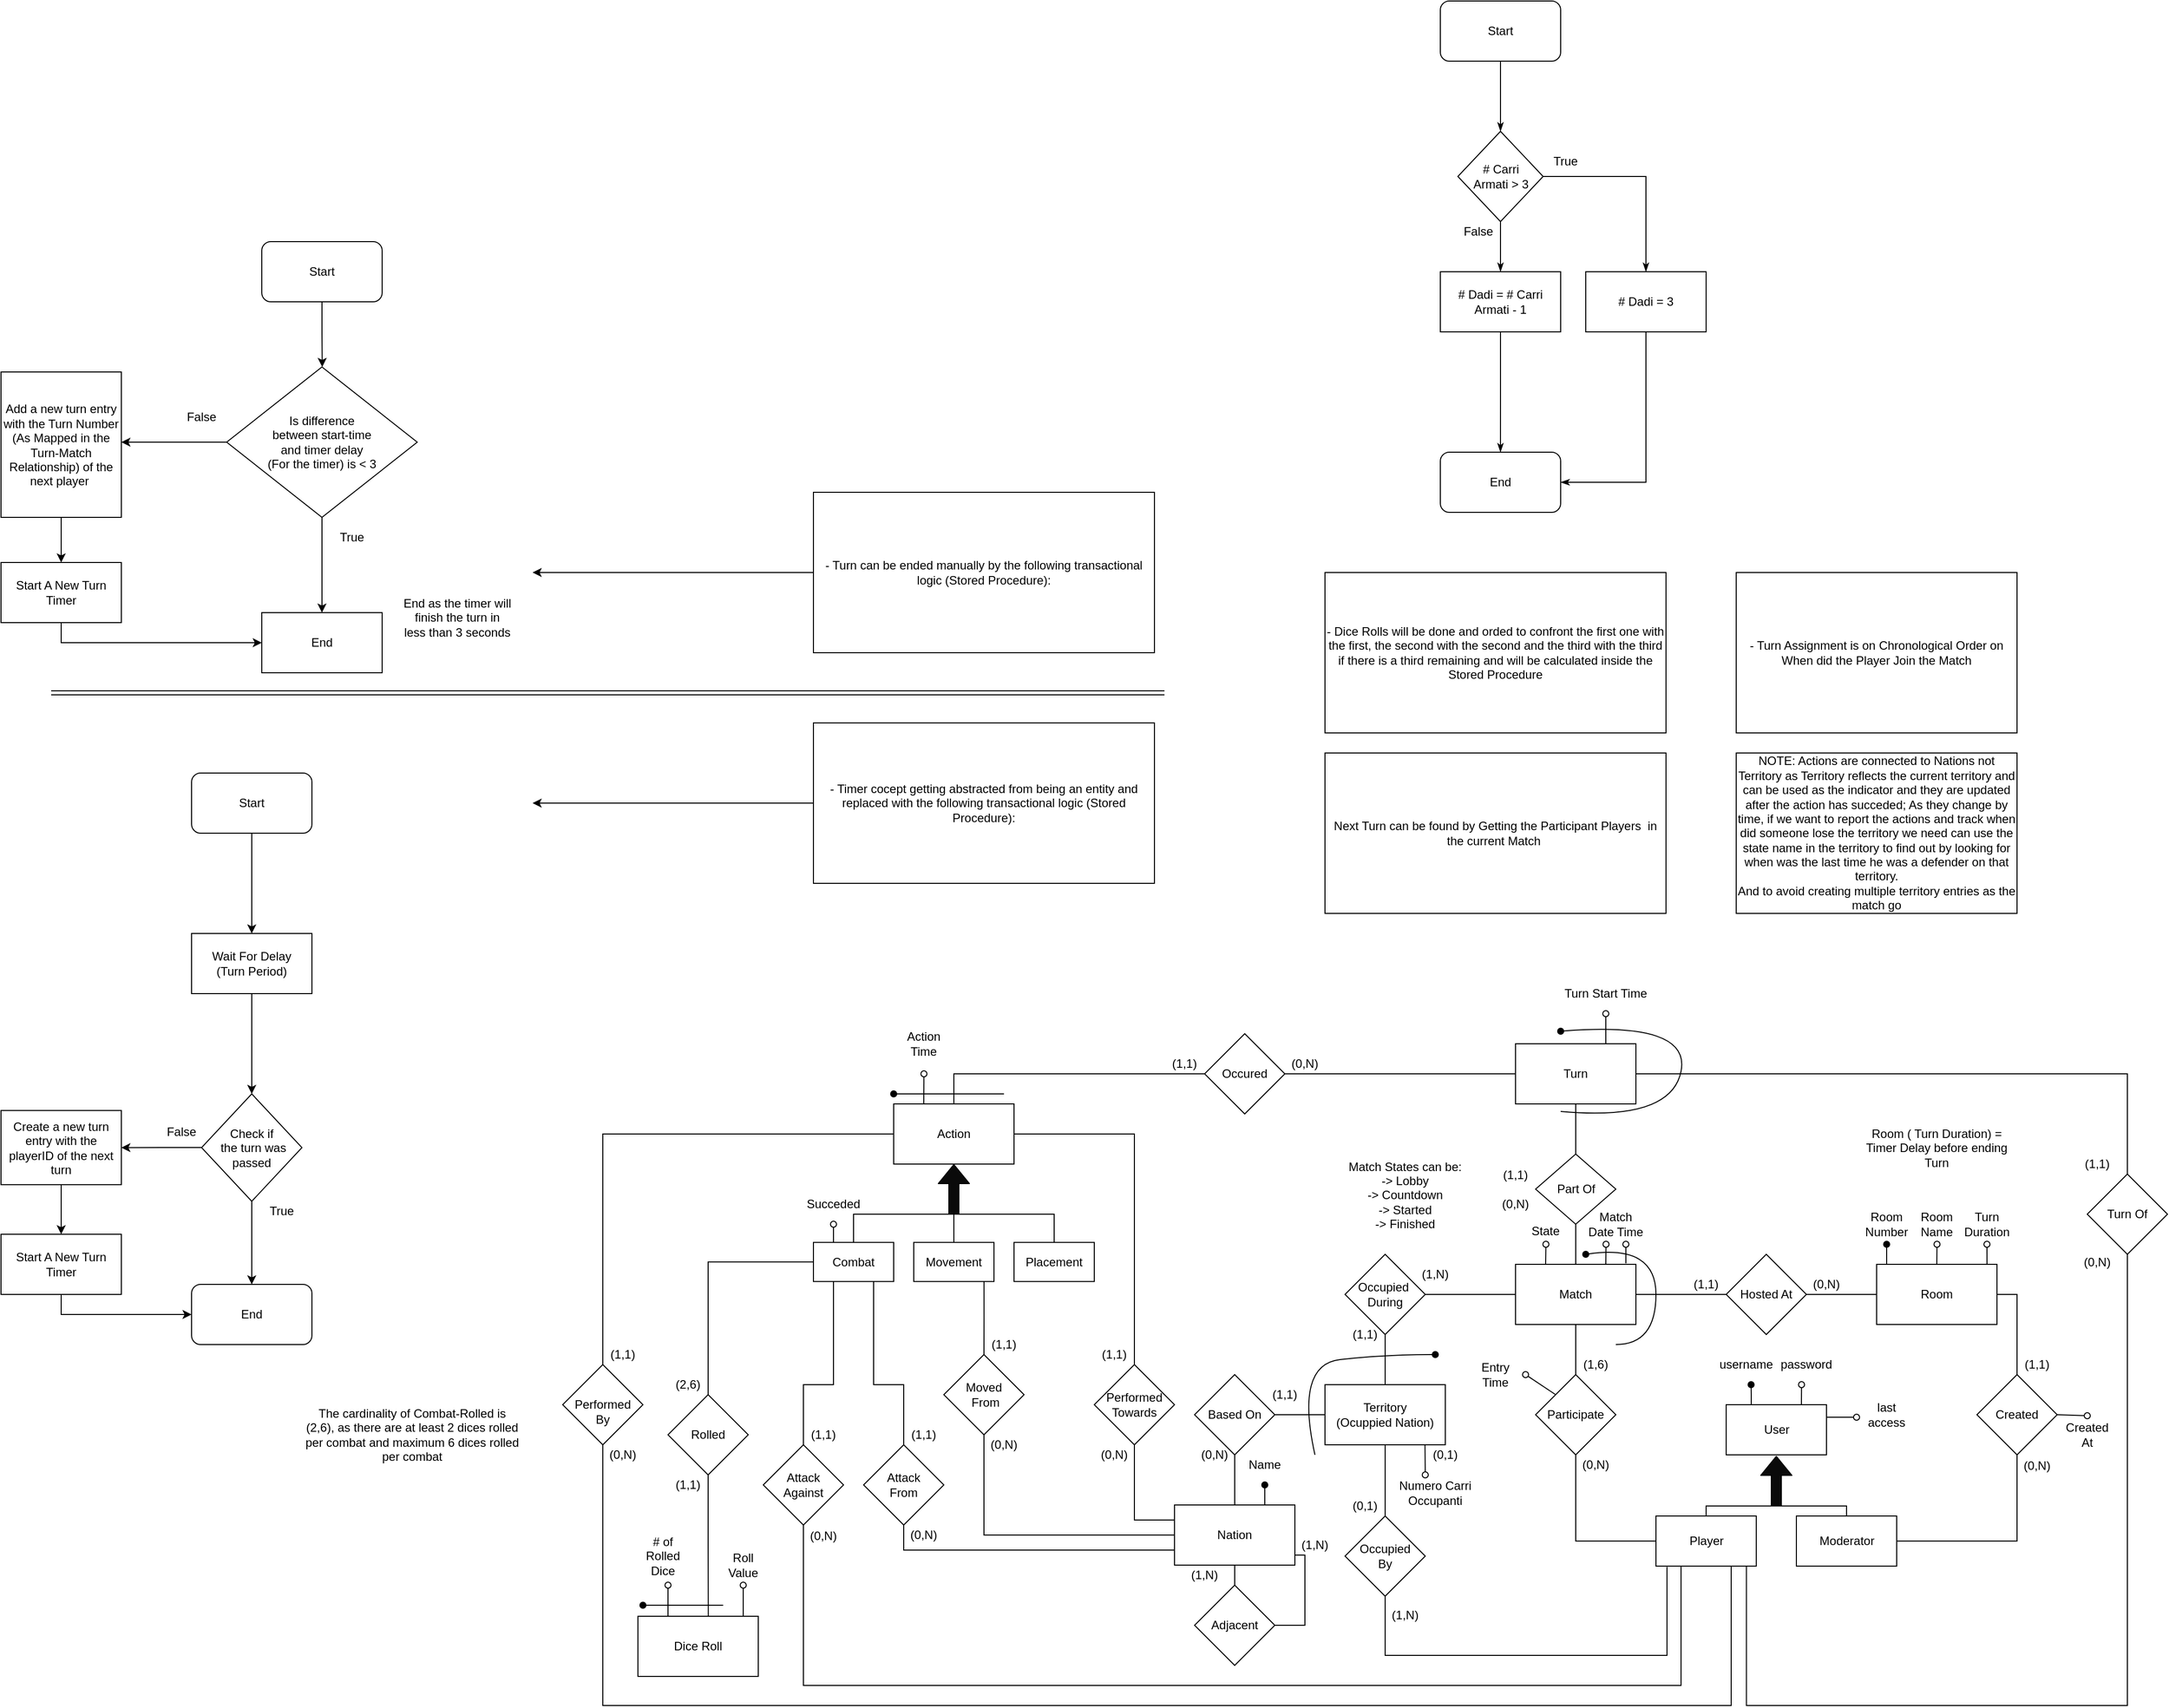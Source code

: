<mxfile version="12.6.5" type="device"><diagram id="C5RBs43oDa-KdzZeNtuy" name="Page-1"><mxGraphModel dx="2500" dy="2136" grid="1" gridSize="10" guides="1" tooltips="1" connect="1" arrows="1" fold="1" page="1" pageScale="1" pageWidth="827" pageHeight="1169" math="0" shadow="0"><root><mxCell id="WIyWlLk6GJQsqaUBKTNV-0"/><mxCell id="WIyWlLk6GJQsqaUBKTNV-1" parent="WIyWlLk6GJQsqaUBKTNV-0"/><mxCell id="yqti4uq0czyVvfHyDciS-51" style="edgeStyle=orthogonalEdgeStyle;rounded=0;orthogonalLoop=1;jettySize=auto;html=1;exitX=0.5;exitY=0;exitDx=0;exitDy=0;endArrow=none;endFill=0;fillColor=#0A0A0A;" parent="WIyWlLk6GJQsqaUBKTNV-1" source="yqti4uq0czyVvfHyDciS-12" target="yqti4uq0czyVvfHyDciS-31" edge="1"><mxGeometry relative="1" as="geometry"/></mxCell><mxCell id="yqti4uq0czyVvfHyDciS-178" style="edgeStyle=none;rounded=0;orthogonalLoop=1;jettySize=auto;html=1;exitX=0.831;exitY=1;exitDx=0;exitDy=0;endArrow=oval;endFill=0;fillColor=#0A0A0A;exitPerimeter=0;" parent="WIyWlLk6GJQsqaUBKTNV-1" source="yqti4uq0czyVvfHyDciS-12" edge="1"><mxGeometry relative="1" as="geometry"><mxPoint x="670" y="810" as="targetPoint"/></mxGeometry></mxCell><mxCell id="yqti4uq0czyVvfHyDciS-12" value="Territory&lt;br&gt;(Ocuppied Nation)" style="rounded=0;whiteSpace=wrap;html=1;" parent="WIyWlLk6GJQsqaUBKTNV-1" vertex="1"><mxGeometry x="570" y="720" width="120" height="60" as="geometry"/></mxCell><mxCell id="yqti4uq0czyVvfHyDciS-61" style="edgeStyle=orthogonalEdgeStyle;rounded=0;orthogonalLoop=1;jettySize=auto;html=1;exitX=0.5;exitY=1;exitDx=0;exitDy=0;endArrow=none;endFill=0;fillColor=#0A0A0A;" parent="WIyWlLk6GJQsqaUBKTNV-1" source="yqti4uq0czyVvfHyDciS-65" target="yqti4uq0czyVvfHyDciS-7" edge="1"><mxGeometry relative="1" as="geometry"/></mxCell><mxCell id="yqti4uq0czyVvfHyDciS-156" style="rounded=0;orthogonalLoop=1;jettySize=auto;html=1;exitX=0.75;exitY=0;exitDx=0;exitDy=0;endArrow=oval;endFill=0;fillColor=#0A0A0A;" parent="WIyWlLk6GJQsqaUBKTNV-1" source="yqti4uq0czyVvfHyDciS-13" edge="1"><mxGeometry relative="1" as="geometry"><mxPoint x="850" y="350" as="targetPoint"/></mxGeometry></mxCell><mxCell id="yqti4uq0czyVvfHyDciS-13" value="Turn" style="rounded=0;whiteSpace=wrap;html=1;" parent="WIyWlLk6GJQsqaUBKTNV-1" vertex="1"><mxGeometry x="760" y="380" width="120" height="60" as="geometry"/></mxCell><mxCell id="yqti4uq0czyVvfHyDciS-200" style="edgeStyle=orthogonalEdgeStyle;rounded=0;orthogonalLoop=1;jettySize=auto;html=1;exitX=1;exitY=0.5;exitDx=0;exitDy=0;entryX=0;entryY=0.25;entryDx=0;entryDy=0;endArrow=none;endFill=0;fillColor=#0A0A0A;" parent="WIyWlLk6GJQsqaUBKTNV-1" source="yqti4uq0czyVvfHyDciS-205" target="yqti4uq0czyVvfHyDciS-8" edge="1"><mxGeometry relative="1" as="geometry"><Array as="points"><mxPoint x="380" y="855"/></Array></mxGeometry></mxCell><mxCell id="yqti4uq0czyVvfHyDciS-298" style="edgeStyle=orthogonalEdgeStyle;rounded=0;orthogonalLoop=1;jettySize=auto;html=1;exitX=0.75;exitY=1;exitDx=0;exitDy=0;endArrow=oval;endFill=0;fillColor=#0A0A0A;" parent="WIyWlLk6GJQsqaUBKTNV-1" source="yqti4uq0czyVvfHyDciS-15" edge="1"><mxGeometry relative="1" as="geometry"><mxPoint x="170.167" y="410.0" as="targetPoint"/></mxGeometry></mxCell><mxCell id="yqti4uq0czyVvfHyDciS-15" value="Action" style="rounded=0;whiteSpace=wrap;html=1;direction=west;" parent="WIyWlLk6GJQsqaUBKTNV-1" vertex="1"><mxGeometry x="140" y="440" width="120" height="60" as="geometry"/></mxCell><mxCell id="yqti4uq0czyVvfHyDciS-53" style="edgeStyle=orthogonalEdgeStyle;rounded=0;orthogonalLoop=1;jettySize=auto;html=1;exitX=0.5;exitY=0;exitDx=0;exitDy=0;entryX=0.5;entryY=1;entryDx=0;entryDy=0;endArrow=none;endFill=0;fillColor=#0A0A0A;" parent="WIyWlLk6GJQsqaUBKTNV-1" source="yqti4uq0czyVvfHyDciS-19" target="yqti4uq0czyVvfHyDciS-7" edge="1"><mxGeometry relative="1" as="geometry"/></mxCell><mxCell id="yqti4uq0czyVvfHyDciS-54" style="edgeStyle=orthogonalEdgeStyle;rounded=0;orthogonalLoop=1;jettySize=auto;html=1;exitX=0.5;exitY=1;exitDx=0;exitDy=0;entryX=0;entryY=0.5;entryDx=0;entryDy=0;endArrow=none;endFill=0;fillColor=#0A0A0A;" parent="WIyWlLk6GJQsqaUBKTNV-1" source="yqti4uq0czyVvfHyDciS-19" target="yqti4uq0czyVvfHyDciS-1" edge="1"><mxGeometry relative="1" as="geometry"/></mxCell><mxCell id="yqti4uq0czyVvfHyDciS-125" style="edgeStyle=none;rounded=0;orthogonalLoop=1;jettySize=auto;html=1;exitX=0;exitY=0;exitDx=0;exitDy=0;endArrow=oval;endFill=0;fillColor=#0A0A0A;" parent="WIyWlLk6GJQsqaUBKTNV-1" source="yqti4uq0czyVvfHyDciS-19" edge="1"><mxGeometry relative="1" as="geometry"><mxPoint x="770" y="710" as="targetPoint"/></mxGeometry></mxCell><mxCell id="yqti4uq0czyVvfHyDciS-19" value="Participate" style="rhombus;whiteSpace=wrap;html=1;" parent="WIyWlLk6GJQsqaUBKTNV-1" vertex="1"><mxGeometry x="780" y="710" width="80" height="80" as="geometry"/></mxCell><mxCell id="yqti4uq0czyVvfHyDciS-25" value="" style="group" parent="WIyWlLk6GJQsqaUBKTNV-1" vertex="1" connectable="0"><mxGeometry x="900" y="740" width="250" height="161" as="geometry"/></mxCell><mxCell id="yqti4uq0czyVvfHyDciS-2" value="Moderator" style="html=1;dashed=0;whitespace=wrap;" parent="yqti4uq0czyVvfHyDciS-25" vertex="1"><mxGeometry x="140" y="111" width="100" height="50" as="geometry"/></mxCell><mxCell id="yqti4uq0czyVvfHyDciS-24" value="" style="group" parent="yqti4uq0czyVvfHyDciS-25" vertex="1" connectable="0"><mxGeometry width="190" height="161" as="geometry"/></mxCell><mxCell id="yqti4uq0czyVvfHyDciS-0" value="User" style="html=1;dashed=0;whitespace=wrap;" parent="yqti4uq0czyVvfHyDciS-24" vertex="1"><mxGeometry x="70" width="100" height="50" as="geometry"/></mxCell><mxCell id="yqti4uq0czyVvfHyDciS-5" style="edgeStyle=orthogonalEdgeStyle;rounded=0;orthogonalLoop=1;jettySize=auto;html=1;exitX=0.5;exitY=0;exitDx=0;exitDy=0;endArrow=none;endFill=0;fillColor=#0A0A0A;" parent="yqti4uq0czyVvfHyDciS-24" source="yqti4uq0czyVvfHyDciS-1" edge="1"><mxGeometry relative="1" as="geometry"><mxPoint x="120" y="101" as="targetPoint"/><Array as="points"><mxPoint x="50" y="101"/></Array></mxGeometry></mxCell><mxCell id="yqti4uq0czyVvfHyDciS-1" value="Player" style="html=1;dashed=0;whitespace=wrap;" parent="yqti4uq0czyVvfHyDciS-24" vertex="1"><mxGeometry y="111" width="100" height="50" as="geometry"/></mxCell><mxCell id="yqti4uq0czyVvfHyDciS-4" style="edgeStyle=orthogonalEdgeStyle;rounded=0;orthogonalLoop=1;jettySize=auto;html=1;exitX=0.5;exitY=0;exitDx=0;exitDy=0;fillColor=#0A0A0A;endArrow=none;endFill=0;" parent="yqti4uq0czyVvfHyDciS-24" edge="1"><mxGeometry relative="1" as="geometry"><mxPoint x="120" y="91" as="targetPoint"/><mxPoint x="190" y="111" as="sourcePoint"/><Array as="points"><mxPoint x="190" y="101"/><mxPoint x="120" y="101"/></Array></mxGeometry></mxCell><mxCell id="yqti4uq0czyVvfHyDciS-3" value="" style="shape=flexArrow;endArrow=classic;html=1;fillColor=#0A0A0A;" parent="yqti4uq0czyVvfHyDciS-24" edge="1"><mxGeometry width="50" height="50" relative="1" as="geometry"><mxPoint x="120" y="101" as="sourcePoint"/><mxPoint x="120" y="51" as="targetPoint"/></mxGeometry></mxCell><mxCell id="yqti4uq0czyVvfHyDciS-317" value="last access" style="text;html=1;strokeColor=none;fillColor=none;align=center;verticalAlign=middle;whiteSpace=wrap;rounded=0;" parent="yqti4uq0czyVvfHyDciS-25" vertex="1"><mxGeometry x="210" width="40" height="20" as="geometry"/></mxCell><mxCell id="yqti4uq0czyVvfHyDciS-27" value="" style="group" parent="WIyWlLk6GJQsqaUBKTNV-1" vertex="1" connectable="0"><mxGeometry x="810" y="590" width="370" height="80" as="geometry"/></mxCell><mxCell id="yqti4uq0czyVvfHyDciS-7" value="Match" style="rounded=0;whiteSpace=wrap;html=1;" parent="yqti4uq0czyVvfHyDciS-27" vertex="1"><mxGeometry x="-50" y="10" width="120" height="60" as="geometry"/></mxCell><mxCell id="yqti4uq0czyVvfHyDciS-22" value="Hosted At" style="rhombus;whiteSpace=wrap;html=1;" parent="yqti4uq0czyVvfHyDciS-27" vertex="1"><mxGeometry x="160" width="80" height="80" as="geometry"/></mxCell><mxCell id="yqti4uq0czyVvfHyDciS-23" style="edgeStyle=orthogonalEdgeStyle;rounded=0;orthogonalLoop=1;jettySize=auto;html=1;exitX=1;exitY=0.5;exitDx=0;exitDy=0;entryX=0;entryY=0.5;entryDx=0;entryDy=0;endArrow=none;endFill=0;fillColor=#0A0A0A;" parent="yqti4uq0czyVvfHyDciS-27" source="yqti4uq0czyVvfHyDciS-7" target="yqti4uq0czyVvfHyDciS-22" edge="1"><mxGeometry relative="1" as="geometry"><mxPoint x="120" y="40" as="sourcePoint"/><mxPoint x="250" y="40" as="targetPoint"/></mxGeometry></mxCell><mxCell id="yqti4uq0czyVvfHyDciS-242" value="(0,N)" style="text;html=1;strokeColor=none;fillColor=none;align=center;verticalAlign=middle;whiteSpace=wrap;rounded=0;" parent="yqti4uq0czyVvfHyDciS-27" vertex="1"><mxGeometry x="240" y="20" width="40" height="20" as="geometry"/></mxCell><mxCell id="yqti4uq0czyVvfHyDciS-248" value="(1,1)" style="text;html=1;strokeColor=none;fillColor=none;align=center;verticalAlign=middle;whiteSpace=wrap;rounded=0;" parent="yqti4uq0czyVvfHyDciS-27" vertex="1"><mxGeometry x="120" y="20" width="40" height="20" as="geometry"/></mxCell><mxCell id="yqti4uq0czyVvfHyDciS-52" style="edgeStyle=orthogonalEdgeStyle;rounded=0;orthogonalLoop=1;jettySize=auto;html=1;exitX=1;exitY=0.5;exitDx=0;exitDy=0;entryX=0;entryY=0.5;entryDx=0;entryDy=0;endArrow=none;endFill=0;fillColor=#0A0A0A;" parent="WIyWlLk6GJQsqaUBKTNV-1" source="yqti4uq0czyVvfHyDciS-31" target="yqti4uq0czyVvfHyDciS-7" edge="1"><mxGeometry relative="1" as="geometry"/></mxCell><mxCell id="yqti4uq0czyVvfHyDciS-31" value="Occupied&amp;nbsp;&lt;br&gt;During" style="rhombus;whiteSpace=wrap;html=1;" parent="WIyWlLk6GJQsqaUBKTNV-1" vertex="1"><mxGeometry x="590" y="590" width="80" height="80" as="geometry"/></mxCell><mxCell id="yqti4uq0czyVvfHyDciS-69" style="edgeStyle=orthogonalEdgeStyle;rounded=0;orthogonalLoop=1;jettySize=auto;html=1;exitX=0.5;exitY=0;exitDx=0;exitDy=0;endArrow=none;endFill=0;fillColor=#0A0A0A;" parent="WIyWlLk6GJQsqaUBKTNV-1" source="yqti4uq0czyVvfHyDciS-38" edge="1"><mxGeometry relative="1" as="geometry"><mxPoint x="760" y="410" as="targetPoint"/><Array as="points"><mxPoint x="670" y="410"/><mxPoint x="670" y="410"/></Array></mxGeometry></mxCell><mxCell id="yqti4uq0czyVvfHyDciS-71" style="edgeStyle=orthogonalEdgeStyle;rounded=0;orthogonalLoop=1;jettySize=auto;html=1;exitX=0.5;exitY=1;exitDx=0;exitDy=0;entryX=0.5;entryY=1;entryDx=0;entryDy=0;endArrow=none;endFill=0;fillColor=#0A0A0A;" parent="WIyWlLk6GJQsqaUBKTNV-1" source="yqti4uq0czyVvfHyDciS-38" target="yqti4uq0czyVvfHyDciS-15" edge="1"><mxGeometry relative="1" as="geometry"/></mxCell><mxCell id="yqti4uq0czyVvfHyDciS-38" value="Occured" style="rhombus;whiteSpace=wrap;html=1;direction=south;" parent="WIyWlLk6GJQsqaUBKTNV-1" vertex="1"><mxGeometry x="450" y="370" width="80" height="80" as="geometry"/></mxCell><mxCell id="yqti4uq0czyVvfHyDciS-149" style="edgeStyle=orthogonalEdgeStyle;rounded=0;orthogonalLoop=1;jettySize=auto;html=1;exitX=0.5;exitY=1;exitDx=0;exitDy=0;entryX=0;entryY=0.5;entryDx=0;entryDy=0;endArrow=none;endFill=0;fillColor=#0A0A0A;" parent="WIyWlLk6GJQsqaUBKTNV-1" source="yqti4uq0czyVvfHyDciS-47" target="yqti4uq0czyVvfHyDciS-12" edge="1"><mxGeometry relative="1" as="geometry"/></mxCell><mxCell id="yqti4uq0czyVvfHyDciS-154" style="edgeStyle=orthogonalEdgeStyle;rounded=0;orthogonalLoop=1;jettySize=auto;html=1;exitX=0;exitY=0.5;exitDx=0;exitDy=0;entryX=0.5;entryY=0;entryDx=0;entryDy=0;endArrow=none;endFill=0;fillColor=#0A0A0A;" parent="WIyWlLk6GJQsqaUBKTNV-1" source="yqti4uq0czyVvfHyDciS-47" target="yqti4uq0czyVvfHyDciS-8" edge="1"><mxGeometry relative="1" as="geometry"/></mxCell><mxCell id="yqti4uq0czyVvfHyDciS-47" value="Based On" style="rhombus;whiteSpace=wrap;html=1;direction=north;" parent="WIyWlLk6GJQsqaUBKTNV-1" vertex="1"><mxGeometry x="440" y="710" width="80" height="80" as="geometry"/></mxCell><mxCell id="yqti4uq0czyVvfHyDciS-55" style="edgeStyle=orthogonalEdgeStyle;rounded=0;orthogonalLoop=1;jettySize=auto;html=1;exitX=1;exitY=0.5;exitDx=0;exitDy=0;entryX=1;entryY=0.5;entryDx=0;entryDy=0;endArrow=none;endFill=0;fillColor=#0A0A0A;" parent="WIyWlLk6GJQsqaUBKTNV-1" source="yqti4uq0czyVvfHyDciS-58" target="yqti4uq0czyVvfHyDciS-6" edge="1"><mxGeometry relative="1" as="geometry"><mxPoint x="1290" y="770" as="sourcePoint"/></mxGeometry></mxCell><mxCell id="yqti4uq0czyVvfHyDciS-57" style="edgeStyle=orthogonalEdgeStyle;rounded=0;orthogonalLoop=1;jettySize=auto;html=1;exitX=1;exitY=0.5;exitDx=0;exitDy=0;entryX=0;entryY=0.5;entryDx=0;entryDy=0;endArrow=none;endFill=0;fillColor=#0A0A0A;" parent="WIyWlLk6GJQsqaUBKTNV-1" source="yqti4uq0czyVvfHyDciS-2" target="yqti4uq0czyVvfHyDciS-58" edge="1"><mxGeometry relative="1" as="geometry"><mxPoint x="1120" y="876" as="sourcePoint"/><mxPoint x="1290" y="770" as="targetPoint"/></mxGeometry></mxCell><mxCell id="yqti4uq0czyVvfHyDciS-161" style="edgeStyle=none;rounded=0;orthogonalLoop=1;jettySize=auto;html=1;exitX=0.5;exitY=1;exitDx=0;exitDy=0;endArrow=oval;endFill=0;fillColor=#0A0A0A;" parent="WIyWlLk6GJQsqaUBKTNV-1" source="yqti4uq0czyVvfHyDciS-58" edge="1"><mxGeometry relative="1" as="geometry"><mxPoint x="1330" y="751" as="targetPoint"/></mxGeometry></mxCell><mxCell id="yqti4uq0czyVvfHyDciS-58" value="Created" style="rhombus;whiteSpace=wrap;html=1;direction=north;" parent="WIyWlLk6GJQsqaUBKTNV-1" vertex="1"><mxGeometry x="1220" y="710" width="80" height="80" as="geometry"/></mxCell><mxCell id="yqti4uq0czyVvfHyDciS-128" style="edgeStyle=none;rounded=0;orthogonalLoop=1;jettySize=auto;html=1;exitX=0.917;exitY=0;exitDx=0;exitDy=0;endArrow=oval;endFill=0;fillColor=#0A0A0A;exitPerimeter=0;" parent="WIyWlLk6GJQsqaUBKTNV-1" source="yqti4uq0czyVvfHyDciS-6" edge="1"><mxGeometry relative="1" as="geometry"><mxPoint x="1230" y="580" as="targetPoint"/></mxGeometry></mxCell><mxCell id="yqti4uq0czyVvfHyDciS-301" style="edgeStyle=orthogonalEdgeStyle;rounded=0;orthogonalLoop=1;jettySize=auto;html=1;endArrow=oval;endFill=1;fillColor=#0A0A0A;" parent="WIyWlLk6GJQsqaUBKTNV-1" edge="1"><mxGeometry relative="1" as="geometry"><mxPoint x="1130" y="580" as="targetPoint"/><mxPoint x="1130" y="600" as="sourcePoint"/><Array as="points"><mxPoint x="1130" y="590"/><mxPoint x="1130" y="590"/></Array></mxGeometry></mxCell><mxCell id="yqti4uq0czyVvfHyDciS-327" style="edgeStyle=orthogonalEdgeStyle;rounded=0;orthogonalLoop=1;jettySize=auto;html=1;exitX=0.5;exitY=0;exitDx=0;exitDy=0;endArrow=oval;endFill=0;fillColor=#0A0A0A;" parent="WIyWlLk6GJQsqaUBKTNV-1" source="yqti4uq0czyVvfHyDciS-6" edge="1"><mxGeometry relative="1" as="geometry"><mxPoint x="1180.2" y="580" as="targetPoint"/></mxGeometry></mxCell><mxCell id="yqti4uq0czyVvfHyDciS-6" value="Room" style="rounded=0;whiteSpace=wrap;html=1;" parent="WIyWlLk6GJQsqaUBKTNV-1" vertex="1"><mxGeometry x="1120" y="600" width="120" height="60" as="geometry"/></mxCell><mxCell id="yqti4uq0czyVvfHyDciS-21" style="edgeStyle=orthogonalEdgeStyle;rounded=0;orthogonalLoop=1;jettySize=auto;html=1;exitX=1;exitY=0.5;exitDx=0;exitDy=0;entryX=0;entryY=0.5;entryDx=0;entryDy=0;endArrow=none;endFill=0;fillColor=#0A0A0A;" parent="WIyWlLk6GJQsqaUBKTNV-1" source="yqti4uq0czyVvfHyDciS-22" target="yqti4uq0czyVvfHyDciS-6" edge="1"><mxGeometry relative="1" as="geometry"/></mxCell><mxCell id="yqti4uq0czyVvfHyDciS-65" value="Part Of" style="shape=rhombus;html=1;dashed=0;whitespace=wrap;perimeter=rhombusPerimeter;" parent="WIyWlLk6GJQsqaUBKTNV-1" vertex="1"><mxGeometry x="780" y="490" width="80" height="70" as="geometry"/></mxCell><mxCell id="yqti4uq0czyVvfHyDciS-66" style="edgeStyle=orthogonalEdgeStyle;rounded=0;orthogonalLoop=1;jettySize=auto;html=1;exitX=0.5;exitY=1;exitDx=0;exitDy=0;endArrow=none;endFill=0;fillColor=#0A0A0A;" parent="WIyWlLk6GJQsqaUBKTNV-1" source="yqti4uq0czyVvfHyDciS-13" target="yqti4uq0czyVvfHyDciS-65" edge="1"><mxGeometry relative="1" as="geometry"><mxPoint x="820" y="440" as="sourcePoint"/><mxPoint x="820" y="600" as="targetPoint"/></mxGeometry></mxCell><mxCell id="yqti4uq0czyVvfHyDciS-79" style="edgeStyle=orthogonalEdgeStyle;rounded=0;orthogonalLoop=1;jettySize=auto;html=1;exitX=0;exitY=0.5;exitDx=0;exitDy=0;endArrow=classic;endFill=1;fillColor=#0A0A0A;" parent="WIyWlLk6GJQsqaUBKTNV-1" source="yqti4uq0czyVvfHyDciS-75" edge="1"><mxGeometry relative="1" as="geometry"><mxPoint x="-220" y="140" as="targetPoint"/></mxGeometry></mxCell><mxCell id="yqti4uq0czyVvfHyDciS-75" value="- Timer cocept getting abstracted from being an entity and replaced with the following transactional logic (Stored Procedure):&lt;br&gt;" style="text;html=1;strokeColor=#000000;fillColor=none;align=center;verticalAlign=middle;whiteSpace=wrap;rounded=0;" parent="WIyWlLk6GJQsqaUBKTNV-1" vertex="1"><mxGeometry x="60" y="60" width="340" height="160" as="geometry"/></mxCell><mxCell id="yqti4uq0czyVvfHyDciS-81" style="edgeStyle=orthogonalEdgeStyle;rounded=0;orthogonalLoop=1;jettySize=auto;html=1;exitX=0.5;exitY=1;exitDx=0;exitDy=0;endArrow=classic;endFill=1;fillColor=#0A0A0A;" parent="WIyWlLk6GJQsqaUBKTNV-1" source="yqti4uq0czyVvfHyDciS-76" edge="1"><mxGeometry relative="1" as="geometry"><mxPoint x="-500" y="270" as="targetPoint"/></mxGeometry></mxCell><mxCell id="yqti4uq0czyVvfHyDciS-76" value="Start" style="rounded=1;whiteSpace=wrap;html=1;" parent="WIyWlLk6GJQsqaUBKTNV-1" vertex="1"><mxGeometry x="-560" y="110" width="120" height="60" as="geometry"/></mxCell><mxCell id="yqti4uq0czyVvfHyDciS-84" style="edgeStyle=orthogonalEdgeStyle;rounded=0;orthogonalLoop=1;jettySize=auto;html=1;exitX=0.5;exitY=1;exitDx=0;exitDy=0;endArrow=classic;endFill=1;fillColor=#0A0A0A;" parent="WIyWlLk6GJQsqaUBKTNV-1" source="yqti4uq0czyVvfHyDciS-83" edge="1"><mxGeometry relative="1" as="geometry"><mxPoint x="-500" y="430" as="targetPoint"/></mxGeometry></mxCell><mxCell id="yqti4uq0czyVvfHyDciS-83" value="Wait For Delay&lt;br&gt;(Turn Period)" style="rounded=0;whiteSpace=wrap;html=1;strokeColor=#000000;" parent="WIyWlLk6GJQsqaUBKTNV-1" vertex="1"><mxGeometry x="-560" y="270" width="120" height="60" as="geometry"/></mxCell><mxCell id="yqti4uq0czyVvfHyDciS-86" style="edgeStyle=orthogonalEdgeStyle;rounded=0;orthogonalLoop=1;jettySize=auto;html=1;exitX=0.5;exitY=1;exitDx=0;exitDy=0;endArrow=classic;endFill=1;fillColor=#0A0A0A;" parent="WIyWlLk6GJQsqaUBKTNV-1" source="yqti4uq0czyVvfHyDciS-85" edge="1"><mxGeometry relative="1" as="geometry"><mxPoint x="-500" y="620" as="targetPoint"/></mxGeometry></mxCell><mxCell id="yqti4uq0czyVvfHyDciS-90" value="" style="edgeStyle=orthogonalEdgeStyle;rounded=0;orthogonalLoop=1;jettySize=auto;html=1;endArrow=classic;endFill=1;fillColor=#0A0A0A;" parent="WIyWlLk6GJQsqaUBKTNV-1" source="yqti4uq0czyVvfHyDciS-85" edge="1"><mxGeometry relative="1" as="geometry"><mxPoint x="-630" y="483.57" as="targetPoint"/></mxGeometry></mxCell><mxCell id="yqti4uq0czyVvfHyDciS-85" value="Check if&lt;br&gt;&amp;nbsp;the turn was passed" style="rhombus;whiteSpace=wrap;html=1;strokeColor=#000000;" parent="WIyWlLk6GJQsqaUBKTNV-1" vertex="1"><mxGeometry x="-550" y="430" width="100" height="107.14" as="geometry"/></mxCell><mxCell id="yqti4uq0czyVvfHyDciS-87" value="True" style="text;html=1;strokeColor=none;fillColor=none;align=center;verticalAlign=middle;whiteSpace=wrap;rounded=0;" parent="WIyWlLk6GJQsqaUBKTNV-1" vertex="1"><mxGeometry x="-490" y="537.14" width="40" height="20" as="geometry"/></mxCell><mxCell id="yqti4uq0czyVvfHyDciS-88" value="End" style="rounded=1;whiteSpace=wrap;html=1;strokeColor=#000000;" parent="WIyWlLk6GJQsqaUBKTNV-1" vertex="1"><mxGeometry x="-560" y="620" width="120" height="60" as="geometry"/></mxCell><mxCell id="yqti4uq0czyVvfHyDciS-117" style="edgeStyle=orthogonalEdgeStyle;rounded=0;orthogonalLoop=1;jettySize=auto;html=1;exitX=0.5;exitY=1;exitDx=0;exitDy=0;entryX=0.5;entryY=0;entryDx=0;entryDy=0;endArrow=classic;endFill=1;fillColor=#0A0A0A;" parent="WIyWlLk6GJQsqaUBKTNV-1" source="yqti4uq0czyVvfHyDciS-91" target="yqti4uq0czyVvfHyDciS-116" edge="1"><mxGeometry relative="1" as="geometry"/></mxCell><mxCell id="yqti4uq0czyVvfHyDciS-91" value="Create a new turn entry with the playerID of the next turn" style="rounded=0;whiteSpace=wrap;html=1;strokeColor=#000000;" parent="WIyWlLk6GJQsqaUBKTNV-1" vertex="1"><mxGeometry x="-750" y="446.57" width="120" height="74" as="geometry"/></mxCell><mxCell id="yqti4uq0czyVvfHyDciS-92" value="False" style="text;html=1;strokeColor=none;fillColor=none;align=center;verticalAlign=middle;whiteSpace=wrap;rounded=0;" parent="WIyWlLk6GJQsqaUBKTNV-1" vertex="1"><mxGeometry x="-590" y="457.5" width="40" height="20" as="geometry"/></mxCell><mxCell id="yqti4uq0czyVvfHyDciS-95" style="edgeStyle=orthogonalEdgeStyle;rounded=0;orthogonalLoop=1;jettySize=auto;html=1;exitX=0;exitY=0.5;exitDx=0;exitDy=0;endArrow=classic;endFill=1;fillColor=#0A0A0A;" parent="WIyWlLk6GJQsqaUBKTNV-1" source="yqti4uq0czyVvfHyDciS-94" edge="1"><mxGeometry relative="1" as="geometry"><mxPoint x="-220" y="-90" as="targetPoint"/></mxGeometry></mxCell><mxCell id="yqti4uq0czyVvfHyDciS-94" value="- Turn can be ended manually by the following transactional logic (Stored Procedure):" style="text;html=1;strokeColor=#000000;fillColor=none;align=center;verticalAlign=middle;whiteSpace=wrap;rounded=0;" parent="WIyWlLk6GJQsqaUBKTNV-1" vertex="1"><mxGeometry x="60" y="-170" width="340" height="160" as="geometry"/></mxCell><mxCell id="yqti4uq0czyVvfHyDciS-97" value="" style="shape=link;html=1;endArrow=classic;endFill=1;fillColor=#0A0A0A;" parent="WIyWlLk6GJQsqaUBKTNV-1" edge="1"><mxGeometry width="50" height="50" relative="1" as="geometry"><mxPoint x="-700" y="30" as="sourcePoint"/><mxPoint x="410" y="30" as="targetPoint"/></mxGeometry></mxCell><mxCell id="yqti4uq0czyVvfHyDciS-99" style="edgeStyle=orthogonalEdgeStyle;rounded=0;orthogonalLoop=1;jettySize=auto;html=1;exitX=0.5;exitY=1;exitDx=0;exitDy=0;endArrow=classic;endFill=1;fillColor=#0A0A0A;" parent="WIyWlLk6GJQsqaUBKTNV-1" source="yqti4uq0czyVvfHyDciS-98" edge="1"><mxGeometry relative="1" as="geometry"><mxPoint x="-429.714" y="-295" as="targetPoint"/></mxGeometry></mxCell><mxCell id="yqti4uq0czyVvfHyDciS-98" value="Start" style="rounded=1;whiteSpace=wrap;html=1;strokeColor=#000000;" parent="WIyWlLk6GJQsqaUBKTNV-1" vertex="1"><mxGeometry x="-490" y="-420" width="120" height="60" as="geometry"/></mxCell><mxCell id="yqti4uq0czyVvfHyDciS-101" style="edgeStyle=orthogonalEdgeStyle;rounded=0;orthogonalLoop=1;jettySize=auto;html=1;exitX=0.5;exitY=1;exitDx=0;exitDy=0;endArrow=classic;endFill=1;fillColor=#0A0A0A;entryX=0.5;entryY=0;entryDx=0;entryDy=0;" parent="WIyWlLk6GJQsqaUBKTNV-1" source="yqti4uq0czyVvfHyDciS-100" target="yqti4uq0czyVvfHyDciS-103" edge="1"><mxGeometry relative="1" as="geometry"><mxPoint x="-430" y="-75" as="targetPoint"/></mxGeometry></mxCell><mxCell id="yqti4uq0czyVvfHyDciS-106" style="edgeStyle=orthogonalEdgeStyle;rounded=0;orthogonalLoop=1;jettySize=auto;html=1;exitX=0;exitY=0.5;exitDx=0;exitDy=0;endArrow=classic;endFill=1;fillColor=#0A0A0A;" parent="WIyWlLk6GJQsqaUBKTNV-1" source="yqti4uq0czyVvfHyDciS-100" edge="1"><mxGeometry relative="1" as="geometry"><mxPoint x="-630" y="-220" as="targetPoint"/></mxGeometry></mxCell><mxCell id="yqti4uq0czyVvfHyDciS-100" value="Is difference &lt;br&gt;between start-time &lt;br&gt;and timer delay &lt;br&gt;(For the timer) is &amp;lt; 3" style="rhombus;whiteSpace=wrap;html=1;strokeColor=#000000;" parent="WIyWlLk6GJQsqaUBKTNV-1" vertex="1"><mxGeometry x="-525" y="-295" width="190" height="150" as="geometry"/></mxCell><mxCell id="yqti4uq0czyVvfHyDciS-103" value="End" style="rounded=0;whiteSpace=wrap;html=1;strokeColor=#000000;" parent="WIyWlLk6GJQsqaUBKTNV-1" vertex="1"><mxGeometry x="-490" y="-50" width="120" height="60" as="geometry"/></mxCell><mxCell id="yqti4uq0czyVvfHyDciS-104" value="True" style="text;html=1;strokeColor=none;fillColor=none;align=center;verticalAlign=middle;whiteSpace=wrap;rounded=0;" parent="WIyWlLk6GJQsqaUBKTNV-1" vertex="1"><mxGeometry x="-420" y="-135" width="40" height="20" as="geometry"/></mxCell><mxCell id="yqti4uq0czyVvfHyDciS-105" value="End as the timer will finish the turn in less than 3 seconds" style="text;html=1;strokeColor=none;fillColor=none;align=center;verticalAlign=middle;whiteSpace=wrap;rounded=0;" parent="WIyWlLk6GJQsqaUBKTNV-1" vertex="1"><mxGeometry x="-350" y="-75" width="110" height="60" as="geometry"/></mxCell><mxCell id="yqti4uq0czyVvfHyDciS-107" value="False" style="text;html=1;strokeColor=none;fillColor=none;align=center;verticalAlign=middle;whiteSpace=wrap;rounded=0;" parent="WIyWlLk6GJQsqaUBKTNV-1" vertex="1"><mxGeometry x="-570" y="-255" width="40" height="20" as="geometry"/></mxCell><mxCell id="yqti4uq0czyVvfHyDciS-113" style="edgeStyle=orthogonalEdgeStyle;rounded=0;orthogonalLoop=1;jettySize=auto;html=1;exitX=0.5;exitY=1;exitDx=0;exitDy=0;entryX=0.5;entryY=0;entryDx=0;entryDy=0;endArrow=classic;endFill=1;fillColor=#0A0A0A;" parent="WIyWlLk6GJQsqaUBKTNV-1" source="yqti4uq0czyVvfHyDciS-108" target="yqti4uq0czyVvfHyDciS-112" edge="1"><mxGeometry relative="1" as="geometry"/></mxCell><mxCell id="yqti4uq0czyVvfHyDciS-108" value="Add a new turn entry with the Turn Number (As Mapped in the Turn-Match Relationship) of the next player&amp;nbsp;" style="rounded=0;whiteSpace=wrap;html=1;strokeColor=#000000;" parent="WIyWlLk6GJQsqaUBKTNV-1" vertex="1"><mxGeometry x="-750" y="-290" width="120" height="145" as="geometry"/></mxCell><mxCell id="yqti4uq0czyVvfHyDciS-111" value="- Dice Rolls will be done and orded to confront the first one with the first, the second with the second and the third with the third if there is a third remaining and will be calculated inside the Stored Procedure" style="text;html=1;strokeColor=#000000;fillColor=none;align=center;verticalAlign=middle;whiteSpace=wrap;rounded=0;" parent="WIyWlLk6GJQsqaUBKTNV-1" vertex="1"><mxGeometry x="570" y="-90" width="340" height="160" as="geometry"/></mxCell><mxCell id="yqti4uq0czyVvfHyDciS-114" style="edgeStyle=orthogonalEdgeStyle;rounded=0;orthogonalLoop=1;jettySize=auto;html=1;exitX=0.5;exitY=1;exitDx=0;exitDy=0;entryX=0;entryY=0.5;entryDx=0;entryDy=0;endArrow=classic;endFill=1;fillColor=#0A0A0A;" parent="WIyWlLk6GJQsqaUBKTNV-1" source="yqti4uq0czyVvfHyDciS-112" target="yqti4uq0czyVvfHyDciS-103" edge="1"><mxGeometry relative="1" as="geometry"/></mxCell><mxCell id="yqti4uq0czyVvfHyDciS-112" value="Start A New Turn Timer" style="rounded=0;whiteSpace=wrap;html=1;strokeColor=#000000;" parent="WIyWlLk6GJQsqaUBKTNV-1" vertex="1"><mxGeometry x="-750" y="-100" width="120" height="60" as="geometry"/></mxCell><mxCell id="yqti4uq0czyVvfHyDciS-115" value="- Turn Assignment is on Chronological Order on When did the Player Join the Match" style="text;html=1;strokeColor=#000000;fillColor=none;align=center;verticalAlign=middle;whiteSpace=wrap;rounded=0;" parent="WIyWlLk6GJQsqaUBKTNV-1" vertex="1"><mxGeometry x="980" y="-90" width="280" height="160" as="geometry"/></mxCell><mxCell id="yqti4uq0czyVvfHyDciS-118" style="edgeStyle=orthogonalEdgeStyle;rounded=0;orthogonalLoop=1;jettySize=auto;html=1;exitX=0.5;exitY=1;exitDx=0;exitDy=0;entryX=0;entryY=0.5;entryDx=0;entryDy=0;endArrow=classic;endFill=1;fillColor=#0A0A0A;" parent="WIyWlLk6GJQsqaUBKTNV-1" source="yqti4uq0czyVvfHyDciS-116" target="yqti4uq0czyVvfHyDciS-88" edge="1"><mxGeometry relative="1" as="geometry"/></mxCell><mxCell id="yqti4uq0czyVvfHyDciS-116" value="Start A New Turn Timer" style="rounded=0;whiteSpace=wrap;html=1;strokeColor=#000000;" parent="WIyWlLk6GJQsqaUBKTNV-1" vertex="1"><mxGeometry x="-750" y="570" width="120" height="60" as="geometry"/></mxCell><mxCell id="yqti4uq0czyVvfHyDciS-121" value="Next Turn can be found by Getting the Participant Players&amp;nbsp; in the current Match&amp;nbsp;" style="text;html=1;strokeColor=#000000;fillColor=none;align=center;verticalAlign=middle;whiteSpace=wrap;rounded=0;" parent="WIyWlLk6GJQsqaUBKTNV-1" vertex="1"><mxGeometry x="570" y="90" width="340" height="160" as="geometry"/></mxCell><mxCell id="yqti4uq0czyVvfHyDciS-124" value="Entry Time" style="text;html=1;strokeColor=none;fillColor=none;align=center;verticalAlign=middle;whiteSpace=wrap;rounded=0;" parent="WIyWlLk6GJQsqaUBKTNV-1" vertex="1"><mxGeometry x="720" y="700" width="40" height="20" as="geometry"/></mxCell><mxCell id="yqti4uq0czyVvfHyDciS-126" value="Turn Duration" style="text;html=1;strokeColor=none;fillColor=none;align=center;verticalAlign=middle;whiteSpace=wrap;rounded=0;" parent="WIyWlLk6GJQsqaUBKTNV-1" vertex="1"><mxGeometry x="1210" y="550" width="40" height="20" as="geometry"/></mxCell><mxCell id="yqti4uq0czyVvfHyDciS-129" value="Room ( Turn Duration) = Timer Delay before ending Turn" style="text;html=1;strokeColor=none;fillColor=none;align=center;verticalAlign=middle;whiteSpace=wrap;rounded=0;" parent="WIyWlLk6GJQsqaUBKTNV-1" vertex="1"><mxGeometry x="1100" y="473.57" width="160" height="20" as="geometry"/></mxCell><mxCell id="yqti4uq0czyVvfHyDciS-141" style="edgeStyle=orthogonalEdgeStyle;rounded=0;orthogonalLoop=1;jettySize=auto;html=1;exitX=0.5;exitY=0;exitDx=0;exitDy=0;entryX=1;entryY=0.5;entryDx=0;entryDy=0;endArrow=none;endFill=0;fillColor=#0A0A0A;" parent="WIyWlLk6GJQsqaUBKTNV-1" source="yqti4uq0czyVvfHyDciS-139" target="yqti4uq0czyVvfHyDciS-15" edge="1"><mxGeometry relative="1" as="geometry"><mxPoint x="-100" y="780" as="sourcePoint"/></mxGeometry></mxCell><mxCell id="yqti4uq0czyVvfHyDciS-185" style="edgeStyle=orthogonalEdgeStyle;rounded=0;orthogonalLoop=1;jettySize=auto;html=1;exitX=0.5;exitY=1;exitDx=0;exitDy=0;entryX=0.75;entryY=1;entryDx=0;entryDy=0;endArrow=none;endFill=0;fillColor=#0A0A0A;" parent="WIyWlLk6GJQsqaUBKTNV-1" source="yqti4uq0czyVvfHyDciS-139" target="yqti4uq0czyVvfHyDciS-1" edge="1"><mxGeometry relative="1" as="geometry"><Array as="points"><mxPoint x="-150" y="1040"/><mxPoint x="975" y="1040"/></Array></mxGeometry></mxCell><mxCell id="yqti4uq0czyVvfHyDciS-139" value="&lt;br&gt;Performed&lt;br&gt;By" style="rhombus;whiteSpace=wrap;html=1;strokeColor=#000000;" parent="WIyWlLk6GJQsqaUBKTNV-1" vertex="1"><mxGeometry x="-190" y="700" width="80" height="80" as="geometry"/></mxCell><mxCell id="yqti4uq0czyVvfHyDciS-145" style="edgeStyle=orthogonalEdgeStyle;rounded=0;orthogonalLoop=1;jettySize=auto;html=1;exitX=0.5;exitY=0;exitDx=0;exitDy=0;entryX=1;entryY=0.5;entryDx=0;entryDy=0;endArrow=none;endFill=0;fillColor=#0A0A0A;" parent="WIyWlLk6GJQsqaUBKTNV-1" source="yqti4uq0czyVvfHyDciS-143" target="yqti4uq0czyVvfHyDciS-13" edge="1"><mxGeometry relative="1" as="geometry"><Array as="points"><mxPoint x="1370" y="410"/></Array></mxGeometry></mxCell><mxCell id="yqti4uq0czyVvfHyDciS-146" style="edgeStyle=orthogonalEdgeStyle;rounded=0;orthogonalLoop=1;jettySize=auto;html=1;exitX=0.5;exitY=1;exitDx=0;exitDy=0;endArrow=none;endFill=0;fillColor=#0A0A0A;entryX=0.902;entryY=0.992;entryDx=0;entryDy=0;entryPerimeter=0;" parent="WIyWlLk6GJQsqaUBKTNV-1" source="yqti4uq0czyVvfHyDciS-143" target="yqti4uq0czyVvfHyDciS-1" edge="1"><mxGeometry relative="1" as="geometry"><mxPoint x="950" y="901" as="targetPoint"/><Array as="points"><mxPoint x="1370" y="1040"/><mxPoint x="990" y="1040"/></Array></mxGeometry></mxCell><mxCell id="yqti4uq0czyVvfHyDciS-143" value="Turn Of" style="rhombus;whiteSpace=wrap;html=1;strokeColor=#000000;" parent="WIyWlLk6GJQsqaUBKTNV-1" vertex="1"><mxGeometry x="1330" y="510" width="80" height="80" as="geometry"/></mxCell><mxCell id="yqti4uq0czyVvfHyDciS-50" value="" style="group;direction=south;" parent="WIyWlLk6GJQsqaUBKTNV-1" vertex="1" connectable="0"><mxGeometry x="420" y="860" width="100" height="151" as="geometry"/></mxCell><mxCell id="yqti4uq0czyVvfHyDciS-8" value="Nation" style="rounded=0;whiteSpace=wrap;html=1;direction=east;" parent="yqti4uq0czyVvfHyDciS-50" vertex="1"><mxGeometry y="-20" width="120" height="60" as="geometry"/></mxCell><mxCell id="yqti4uq0czyVvfHyDciS-49" value="" style="group" parent="yqti4uq0czyVvfHyDciS-50" vertex="1" connectable="0"><mxGeometry x="20" y="60" width="80" height="80" as="geometry"/></mxCell><mxCell id="yqti4uq0czyVvfHyDciS-9" value="Adjacent" style="rhombus;whiteSpace=wrap;html=1;direction=east;" parent="yqti4uq0czyVvfHyDciS-49" vertex="1"><mxGeometry width="80" height="80" as="geometry"/></mxCell><mxCell id="yqti4uq0czyVvfHyDciS-147" style="edgeStyle=orthogonalEdgeStyle;rounded=0;orthogonalLoop=1;jettySize=auto;html=1;exitX=1;exitY=0.5;exitDx=0;exitDy=0;entryX=1;entryY=0.5;entryDx=0;entryDy=0;endArrow=none;endFill=0;fillColor=#0A0A0A;" parent="yqti4uq0czyVvfHyDciS-50" source="yqti4uq0czyVvfHyDciS-8" target="yqti4uq0czyVvfHyDciS-9" edge="1"><mxGeometry relative="1" as="geometry"><Array as="points"><mxPoint x="120" y="30"/><mxPoint x="130" y="30"/><mxPoint x="130" y="100"/></Array></mxGeometry></mxCell><mxCell id="yqti4uq0czyVvfHyDciS-204" style="edgeStyle=orthogonalEdgeStyle;rounded=0;orthogonalLoop=1;jettySize=auto;html=1;exitX=0.5;exitY=0;exitDx=0;exitDy=0;entryX=0.5;entryY=1;entryDx=0;entryDy=0;endArrow=none;endFill=0;fillColor=#0A0A0A;" parent="yqti4uq0czyVvfHyDciS-50" source="yqti4uq0czyVvfHyDciS-9" target="yqti4uq0czyVvfHyDciS-8" edge="1"><mxGeometry relative="1" as="geometry"/></mxCell><mxCell id="yqti4uq0czyVvfHyDciS-227" value="(1,N)" style="text;html=1;strokeColor=none;fillColor=none;align=center;verticalAlign=middle;whiteSpace=wrap;rounded=0;" parent="yqti4uq0czyVvfHyDciS-50" vertex="1"><mxGeometry x="10" y="40" width="40" height="20" as="geometry"/></mxCell><mxCell id="yqti4uq0czyVvfHyDciS-152" style="edgeStyle=orthogonalEdgeStyle;rounded=0;orthogonalLoop=1;jettySize=auto;html=1;exitX=0.5;exitY=0;exitDx=0;exitDy=0;entryX=0.5;entryY=1;entryDx=0;entryDy=0;endArrow=none;endFill=0;fillColor=#0A0A0A;" parent="WIyWlLk6GJQsqaUBKTNV-1" source="yqti4uq0czyVvfHyDciS-151" target="yqti4uq0czyVvfHyDciS-12" edge="1"><mxGeometry relative="1" as="geometry"/></mxCell><mxCell id="yqti4uq0czyVvfHyDciS-153" style="edgeStyle=orthogonalEdgeStyle;rounded=0;orthogonalLoop=1;jettySize=auto;html=1;exitX=0.5;exitY=1;exitDx=0;exitDy=0;entryX=0.106;entryY=1.016;entryDx=0;entryDy=0;endArrow=none;endFill=0;fillColor=#0A0A0A;entryPerimeter=0;" parent="WIyWlLk6GJQsqaUBKTNV-1" source="yqti4uq0czyVvfHyDciS-151" target="yqti4uq0czyVvfHyDciS-1" edge="1"><mxGeometry relative="1" as="geometry"><Array as="points"><mxPoint x="630" y="990"/><mxPoint x="911" y="990"/><mxPoint x="911" y="902"/></Array></mxGeometry></mxCell><mxCell id="yqti4uq0czyVvfHyDciS-151" value="Occupied&lt;br&gt;By" style="rhombus;whiteSpace=wrap;html=1;strokeColor=#000000;" parent="WIyWlLk6GJQsqaUBKTNV-1" vertex="1"><mxGeometry x="590" y="851" width="80" height="80" as="geometry"/></mxCell><mxCell id="yqti4uq0czyVvfHyDciS-157" value="Turn Start Time" style="text;html=1;strokeColor=none;fillColor=none;align=center;verticalAlign=middle;whiteSpace=wrap;rounded=0;" parent="WIyWlLk6GJQsqaUBKTNV-1" vertex="1"><mxGeometry x="805" y="320" width="90" height="20" as="geometry"/></mxCell><mxCell id="yqti4uq0czyVvfHyDciS-158" style="edgeStyle=none;rounded=0;orthogonalLoop=1;jettySize=auto;html=1;exitX=0.75;exitY=0;exitDx=0;exitDy=0;endArrow=oval;endFill=1;fillColor=#0A0A0A;" parent="WIyWlLk6GJQsqaUBKTNV-1" source="yqti4uq0czyVvfHyDciS-8" edge="1"><mxGeometry relative="1" as="geometry"><mxPoint x="510" y="820" as="targetPoint"/></mxGeometry></mxCell><mxCell id="yqti4uq0czyVvfHyDciS-159" value="Name" style="text;html=1;strokeColor=none;fillColor=none;align=center;verticalAlign=middle;whiteSpace=wrap;rounded=0;" parent="WIyWlLk6GJQsqaUBKTNV-1" vertex="1"><mxGeometry x="490" y="790" width="40" height="20" as="geometry"/></mxCell><mxCell id="yqti4uq0czyVvfHyDciS-162" value="Created At" style="text;html=1;strokeColor=none;fillColor=none;align=center;verticalAlign=middle;whiteSpace=wrap;rounded=0;" parent="WIyWlLk6GJQsqaUBKTNV-1" vertex="1"><mxGeometry x="1310" y="760" width="40" height="20" as="geometry"/></mxCell><mxCell id="yqti4uq0czyVvfHyDciS-163" style="edgeStyle=none;rounded=0;orthogonalLoop=1;jettySize=auto;html=1;endArrow=oval;endFill=0;fillColor=#0A0A0A;" parent="WIyWlLk6GJQsqaUBKTNV-1" edge="1"><mxGeometry relative="1" as="geometry"><mxPoint x="870" y="580" as="targetPoint"/><mxPoint x="870" y="599" as="sourcePoint"/></mxGeometry></mxCell><mxCell id="yqti4uq0czyVvfHyDciS-164" value="Match&lt;br&gt;Date Time" style="text;html=1;strokeColor=none;fillColor=none;align=center;verticalAlign=middle;whiteSpace=wrap;rounded=0;" parent="WIyWlLk6GJQsqaUBKTNV-1" vertex="1"><mxGeometry x="825" y="550" width="70" height="20" as="geometry"/></mxCell><mxCell id="yqti4uq0czyVvfHyDciS-172" value="" style="curved=1;endArrow=oval;html=1;fillColor=#0A0A0A;endFill=1;" parent="WIyWlLk6GJQsqaUBKTNV-1" edge="1"><mxGeometry width="50" height="50" relative="1" as="geometry"><mxPoint x="860" y="680" as="sourcePoint"/><mxPoint x="830" y="590" as="targetPoint"/><Array as="points"><mxPoint x="900" y="680"/><mxPoint x="900" y="580"/></Array></mxGeometry></mxCell><mxCell id="yqti4uq0czyVvfHyDciS-174" value="" style="curved=1;endArrow=oval;html=1;fillColor=#0A0A0A;endFill=1;" parent="WIyWlLk6GJQsqaUBKTNV-1" edge="1"><mxGeometry width="50" height="50" relative="1" as="geometry"><mxPoint x="805" y="447.5" as="sourcePoint"/><mxPoint x="805" y="367.5" as="targetPoint"/><Array as="points"><mxPoint x="915" y="457.5"/><mxPoint x="935" y="357.5"/></Array></mxGeometry></mxCell><mxCell id="yqti4uq0czyVvfHyDciS-175" value="" style="curved=1;endArrow=oval;html=1;fillColor=#0A0A0A;endFill=1;" parent="WIyWlLk6GJQsqaUBKTNV-1" edge="1"><mxGeometry width="50" height="50" relative="1" as="geometry"><mxPoint x="560" y="790" as="sourcePoint"/><mxPoint x="680" y="690" as="targetPoint"/><Array as="points"><mxPoint x="540" y="700"/><mxPoint x="630" y="690"/></Array></mxGeometry></mxCell><mxCell id="yqti4uq0czyVvfHyDciS-179" value="Numero Carri Occupanti" style="text;html=1;strokeColor=none;fillColor=none;align=center;verticalAlign=middle;whiteSpace=wrap;rounded=0;" parent="WIyWlLk6GJQsqaUBKTNV-1" vertex="1"><mxGeometry x="630" y="818" width="100" height="20" as="geometry"/></mxCell><mxCell id="yqti4uq0czyVvfHyDciS-191" style="edgeStyle=orthogonalEdgeStyle;rounded=0;orthogonalLoop=1;jettySize=auto;html=1;endArrow=none;endFill=0;fillColor=#0A0A0A;" parent="WIyWlLk6GJQsqaUBKTNV-1" edge="1"><mxGeometry relative="1" as="geometry"><mxPoint x="200" y="550" as="targetPoint"/><Array as="points"><mxPoint x="100" y="580"/><mxPoint x="100" y="550"/></Array><mxPoint x="100" y="580" as="sourcePoint"/></mxGeometry></mxCell><mxCell id="yqti4uq0czyVvfHyDciS-193" style="edgeStyle=orthogonalEdgeStyle;rounded=0;orthogonalLoop=1;jettySize=auto;html=1;fillColor=#0A0A0A;endArrow=none;endFill=0;" parent="WIyWlLk6GJQsqaUBKTNV-1" edge="1"><mxGeometry relative="1" as="geometry"><mxPoint x="200" y="580" as="targetPoint"/><mxPoint x="300" y="580" as="sourcePoint"/><Array as="points"><mxPoint x="300" y="580"/><mxPoint x="300" y="550"/><mxPoint x="200" y="550"/></Array></mxGeometry></mxCell><mxCell id="yqti4uq0czyVvfHyDciS-194" value="" style="shape=flexArrow;endArrow=classic;html=1;fillColor=#0A0A0A;" parent="WIyWlLk6GJQsqaUBKTNV-1" edge="1"><mxGeometry width="50" height="50" relative="1" as="geometry"><mxPoint x="200" y="550" as="sourcePoint"/><mxPoint x="200" y="500" as="targetPoint"/></mxGeometry></mxCell><mxCell id="yqti4uq0czyVvfHyDciS-216" style="edgeStyle=orthogonalEdgeStyle;rounded=0;orthogonalLoop=1;jettySize=auto;html=1;exitX=0.75;exitY=1;exitDx=0;exitDy=0;entryX=0.5;entryY=0;entryDx=0;entryDy=0;endArrow=none;endFill=0;fillColor=#0A0A0A;" parent="WIyWlLk6GJQsqaUBKTNV-1" source="yqti4uq0czyVvfHyDciS-195" target="yqti4uq0czyVvfHyDciS-215" edge="1"><mxGeometry relative="1" as="geometry"><Array as="points"><mxPoint x="120" y="720"/><mxPoint x="150" y="720"/></Array></mxGeometry></mxCell><mxCell id="yqti4uq0czyVvfHyDciS-306" style="edgeStyle=orthogonalEdgeStyle;rounded=0;orthogonalLoop=1;jettySize=auto;html=1;exitX=0.25;exitY=0;exitDx=0;exitDy=0;endArrow=oval;endFill=0;fillColor=#0A0A0A;" parent="WIyWlLk6GJQsqaUBKTNV-1" source="yqti4uq0czyVvfHyDciS-195" edge="1"><mxGeometry relative="1" as="geometry"><mxPoint x="80" y="560" as="targetPoint"/></mxGeometry></mxCell><mxCell id="yqti4uq0czyVvfHyDciS-195" value="Combat" style="rounded=0;whiteSpace=wrap;html=1;strokeColor=#000000;" parent="WIyWlLk6GJQsqaUBKTNV-1" vertex="1"><mxGeometry x="60" y="578.14" width="80" height="39" as="geometry"/></mxCell><mxCell id="yqti4uq0czyVvfHyDciS-209" style="edgeStyle=orthogonalEdgeStyle;rounded=0;orthogonalLoop=1;jettySize=auto;html=1;exitX=0.5;exitY=1;exitDx=0;exitDy=0;entryX=0;entryY=0.5;entryDx=0;entryDy=0;endArrow=none;endFill=0;fillColor=#0A0A0A;" parent="WIyWlLk6GJQsqaUBKTNV-1" source="yqti4uq0czyVvfHyDciS-210" target="yqti4uq0czyVvfHyDciS-8" edge="1"><mxGeometry relative="1" as="geometry"/></mxCell><mxCell id="yqti4uq0czyVvfHyDciS-196" value="Movement" style="rounded=0;whiteSpace=wrap;html=1;strokeColor=#000000;" parent="WIyWlLk6GJQsqaUBKTNV-1" vertex="1"><mxGeometry x="160" y="578.14" width="80" height="39" as="geometry"/></mxCell><mxCell id="yqti4uq0czyVvfHyDciS-197" value="Placement" style="rounded=0;whiteSpace=wrap;html=1;strokeColor=#000000;" parent="WIyWlLk6GJQsqaUBKTNV-1" vertex="1"><mxGeometry x="260" y="578.14" width="80" height="39" as="geometry"/></mxCell><mxCell id="yqti4uq0czyVvfHyDciS-208" style="edgeStyle=orthogonalEdgeStyle;rounded=0;orthogonalLoop=1;jettySize=auto;html=1;exitX=0;exitY=0.5;exitDx=0;exitDy=0;entryX=0;entryY=0.5;entryDx=0;entryDy=0;endArrow=none;endFill=0;fillColor=#0A0A0A;" parent="WIyWlLk6GJQsqaUBKTNV-1" source="yqti4uq0czyVvfHyDciS-205" target="yqti4uq0czyVvfHyDciS-15" edge="1"><mxGeometry relative="1" as="geometry"/></mxCell><mxCell id="yqti4uq0czyVvfHyDciS-205" value="Performed&lt;br&gt;Towards" style="rhombus;whiteSpace=wrap;html=1;strokeColor=#000000;direction=south;" parent="WIyWlLk6GJQsqaUBKTNV-1" vertex="1"><mxGeometry x="340" y="700" width="80" height="80" as="geometry"/></mxCell><mxCell id="yqti4uq0czyVvfHyDciS-210" value="Moved&lt;br&gt;&amp;nbsp;From" style="rhombus;whiteSpace=wrap;html=1;strokeColor=#000000;" parent="WIyWlLk6GJQsqaUBKTNV-1" vertex="1"><mxGeometry x="190" y="690" width="80" height="80" as="geometry"/></mxCell><mxCell id="yqti4uq0czyVvfHyDciS-211" style="edgeStyle=orthogonalEdgeStyle;rounded=0;orthogonalLoop=1;jettySize=auto;html=1;exitX=0.876;exitY=1.005;exitDx=0;exitDy=0;entryX=0.5;entryY=0;entryDx=0;entryDy=0;endArrow=none;endFill=0;fillColor=#0A0A0A;exitPerimeter=0;" parent="WIyWlLk6GJQsqaUBKTNV-1" source="yqti4uq0czyVvfHyDciS-196" target="yqti4uq0czyVvfHyDciS-210" edge="1"><mxGeometry relative="1" as="geometry"><mxPoint x="200" y="617.14" as="sourcePoint"/><mxPoint x="420.0" y="870" as="targetPoint"/></mxGeometry></mxCell><mxCell id="yqti4uq0czyVvfHyDciS-219" style="edgeStyle=orthogonalEdgeStyle;rounded=0;orthogonalLoop=1;jettySize=auto;html=1;exitX=0.5;exitY=1;exitDx=0;exitDy=0;endArrow=none;endFill=0;fillColor=#0A0A0A;entryX=0.25;entryY=1;entryDx=0;entryDy=0;" parent="WIyWlLk6GJQsqaUBKTNV-1" source="yqti4uq0czyVvfHyDciS-213" target="yqti4uq0czyVvfHyDciS-1" edge="1"><mxGeometry relative="1" as="geometry"><mxPoint x="630" y="1103" as="targetPoint"/><Array as="points"><mxPoint x="50" y="1020"/><mxPoint x="925" y="1020"/></Array></mxGeometry></mxCell><mxCell id="yqti4uq0czyVvfHyDciS-213" value="Attack&lt;br&gt;Against" style="rhombus;whiteSpace=wrap;html=1;strokeColor=#000000;" parent="WIyWlLk6GJQsqaUBKTNV-1" vertex="1"><mxGeometry x="10" y="780" width="80" height="80" as="geometry"/></mxCell><mxCell id="yqti4uq0czyVvfHyDciS-214" style="edgeStyle=orthogonalEdgeStyle;rounded=0;orthogonalLoop=1;jettySize=auto;html=1;exitX=0.25;exitY=1;exitDx=0;exitDy=0;endArrow=none;endFill=0;fillColor=#0A0A0A;" parent="WIyWlLk6GJQsqaUBKTNV-1" source="yqti4uq0czyVvfHyDciS-195" target="yqti4uq0czyVvfHyDciS-213" edge="1"><mxGeometry relative="1" as="geometry"><mxPoint x="80.471" y="860" as="targetPoint"/><mxPoint x="80" y="617.14" as="sourcePoint"/><Array as="points"><mxPoint x="80" y="720"/><mxPoint x="50" y="720"/></Array></mxGeometry></mxCell><mxCell id="yqti4uq0czyVvfHyDciS-218" style="edgeStyle=orthogonalEdgeStyle;rounded=0;orthogonalLoop=1;jettySize=auto;html=1;exitX=0.5;exitY=1;exitDx=0;exitDy=0;entryX=0;entryY=0.75;entryDx=0;entryDy=0;endArrow=none;endFill=0;fillColor=#0A0A0A;" parent="WIyWlLk6GJQsqaUBKTNV-1" source="yqti4uq0czyVvfHyDciS-215" target="yqti4uq0czyVvfHyDciS-8" edge="1"><mxGeometry relative="1" as="geometry"/></mxCell><mxCell id="yqti4uq0czyVvfHyDciS-215" value="Attack &lt;br&gt;From" style="rhombus;whiteSpace=wrap;html=1;strokeColor=#000000;" parent="WIyWlLk6GJQsqaUBKTNV-1" vertex="1"><mxGeometry x="110" y="780" width="80" height="80" as="geometry"/></mxCell><mxCell id="yqti4uq0czyVvfHyDciS-220" value="(0,N)" style="text;html=1;strokeColor=none;fillColor=none;align=center;verticalAlign=middle;whiteSpace=wrap;rounded=0;" parent="WIyWlLk6GJQsqaUBKTNV-1" vertex="1"><mxGeometry x="530" y="390" width="40" height="20" as="geometry"/></mxCell><mxCell id="yqti4uq0czyVvfHyDciS-221" value="(1,1)" style="text;html=1;strokeColor=none;fillColor=none;align=center;verticalAlign=middle;whiteSpace=wrap;rounded=0;" parent="WIyWlLk6GJQsqaUBKTNV-1" vertex="1"><mxGeometry x="410" y="390" width="40" height="20" as="geometry"/></mxCell><mxCell id="yqti4uq0czyVvfHyDciS-222" value="(1,1)" style="text;html=1;strokeColor=none;fillColor=none;align=center;verticalAlign=middle;whiteSpace=wrap;rounded=0;" parent="WIyWlLk6GJQsqaUBKTNV-1" vertex="1"><mxGeometry x="150" y="760" width="40" height="20" as="geometry"/></mxCell><mxCell id="yqti4uq0czyVvfHyDciS-223" value="(1,1)" style="text;html=1;strokeColor=none;fillColor=none;align=center;verticalAlign=middle;whiteSpace=wrap;rounded=0;" parent="WIyWlLk6GJQsqaUBKTNV-1" vertex="1"><mxGeometry x="50" y="760" width="40" height="20" as="geometry"/></mxCell><mxCell id="yqti4uq0czyVvfHyDciS-225" value="(1,1)" style="text;html=1;strokeColor=none;fillColor=none;align=center;verticalAlign=middle;whiteSpace=wrap;rounded=0;" parent="WIyWlLk6GJQsqaUBKTNV-1" vertex="1"><mxGeometry x="230" y="670" width="40" height="20" as="geometry"/></mxCell><mxCell id="yqti4uq0czyVvfHyDciS-226" value="(1,1)" style="text;html=1;strokeColor=none;fillColor=none;align=center;verticalAlign=middle;whiteSpace=wrap;rounded=0;" parent="WIyWlLk6GJQsqaUBKTNV-1" vertex="1"><mxGeometry x="-150" y="680" width="40" height="20" as="geometry"/></mxCell><mxCell id="yqti4uq0czyVvfHyDciS-235" value="(1,N)" style="text;html=1;strokeColor=none;fillColor=none;align=center;verticalAlign=middle;whiteSpace=wrap;rounded=0;" parent="WIyWlLk6GJQsqaUBKTNV-1" vertex="1"><mxGeometry x="540" y="870" width="40" height="20" as="geometry"/></mxCell><mxCell id="yqti4uq0czyVvfHyDciS-236" value="(0,1)" style="text;html=1;strokeColor=none;fillColor=none;align=center;verticalAlign=middle;whiteSpace=wrap;rounded=0;" parent="WIyWlLk6GJQsqaUBKTNV-1" vertex="1"><mxGeometry x="590" y="830.5" width="40" height="20" as="geometry"/></mxCell><mxCell id="yqti4uq0czyVvfHyDciS-237" value="(1,1)" style="text;html=1;strokeColor=none;fillColor=none;align=center;verticalAlign=middle;whiteSpace=wrap;rounded=0;" parent="WIyWlLk6GJQsqaUBKTNV-1" vertex="1"><mxGeometry x="590" y="660" width="40" height="20" as="geometry"/></mxCell><mxCell id="yqti4uq0czyVvfHyDciS-238" value="(1,1)" style="text;html=1;strokeColor=none;fillColor=none;align=center;verticalAlign=middle;whiteSpace=wrap;rounded=0;" parent="WIyWlLk6GJQsqaUBKTNV-1" vertex="1"><mxGeometry x="510" y="720" width="40" height="20" as="geometry"/></mxCell><mxCell id="yqti4uq0czyVvfHyDciS-239" value="(0,N)" style="text;html=1;strokeColor=none;fillColor=none;align=center;verticalAlign=middle;whiteSpace=wrap;rounded=0;" parent="WIyWlLk6GJQsqaUBKTNV-1" vertex="1"><mxGeometry x="440" y="780" width="40" height="20" as="geometry"/></mxCell><mxCell id="yqti4uq0czyVvfHyDciS-240" value="(1,6)" style="text;html=1;strokeColor=none;fillColor=none;align=center;verticalAlign=middle;whiteSpace=wrap;rounded=0;" parent="WIyWlLk6GJQsqaUBKTNV-1" vertex="1"><mxGeometry x="820" y="690" width="40" height="20" as="geometry"/></mxCell><mxCell id="yqti4uq0czyVvfHyDciS-241" value="(0,N)" style="text;html=1;strokeColor=none;fillColor=none;align=center;verticalAlign=middle;whiteSpace=wrap;rounded=0;" parent="WIyWlLk6GJQsqaUBKTNV-1" vertex="1"><mxGeometry x="820" y="790" width="40" height="20" as="geometry"/></mxCell><mxCell id="yqti4uq0czyVvfHyDciS-250" value="(1,1)" style="text;html=1;strokeColor=none;fillColor=none;align=center;verticalAlign=middle;whiteSpace=wrap;rounded=0;" parent="WIyWlLk6GJQsqaUBKTNV-1" vertex="1"><mxGeometry x="1260" y="690" width="40" height="20" as="geometry"/></mxCell><mxCell id="yqti4uq0czyVvfHyDciS-251" value="(0,N)" style="text;html=1;strokeColor=none;fillColor=none;align=center;verticalAlign=middle;whiteSpace=wrap;rounded=0;" parent="WIyWlLk6GJQsqaUBKTNV-1" vertex="1"><mxGeometry x="1260" y="790.5" width="40" height="20" as="geometry"/></mxCell><mxCell id="yqti4uq0czyVvfHyDciS-252" value="(1,N)" style="text;html=1;strokeColor=none;fillColor=none;align=center;verticalAlign=middle;whiteSpace=wrap;rounded=0;" parent="WIyWlLk6GJQsqaUBKTNV-1" vertex="1"><mxGeometry x="630" y="940" width="40" height="20" as="geometry"/></mxCell><mxCell id="yqti4uq0czyVvfHyDciS-253" value="(0,N)" style="text;html=1;strokeColor=none;fillColor=none;align=center;verticalAlign=middle;whiteSpace=wrap;rounded=0;" parent="WIyWlLk6GJQsqaUBKTNV-1" vertex="1"><mxGeometry x="-150" y="780" width="40" height="20" as="geometry"/></mxCell><mxCell id="yqti4uq0czyVvfHyDciS-254" value="(1,N)" style="text;html=1;strokeColor=none;fillColor=none;align=center;verticalAlign=middle;whiteSpace=wrap;rounded=0;" parent="WIyWlLk6GJQsqaUBKTNV-1" vertex="1"><mxGeometry x="660" y="600" width="40" height="20" as="geometry"/></mxCell><mxCell id="yqti4uq0czyVvfHyDciS-255" value="(1,1)" style="text;html=1;strokeColor=none;fillColor=none;align=center;verticalAlign=middle;whiteSpace=wrap;rounded=0;" parent="WIyWlLk6GJQsqaUBKTNV-1" vertex="1"><mxGeometry x="740" y="500.57" width="40" height="20" as="geometry"/></mxCell><mxCell id="yqti4uq0czyVvfHyDciS-256" value="(0,N)" style="text;html=1;strokeColor=none;fillColor=none;align=center;verticalAlign=middle;whiteSpace=wrap;rounded=0;" parent="WIyWlLk6GJQsqaUBKTNV-1" vertex="1"><mxGeometry x="740" y="530" width="40" height="20" as="geometry"/></mxCell><mxCell id="yqti4uq0czyVvfHyDciS-257" value="(1,1)" style="text;html=1;strokeColor=none;fillColor=none;align=center;verticalAlign=middle;whiteSpace=wrap;rounded=0;" parent="WIyWlLk6GJQsqaUBKTNV-1" vertex="1"><mxGeometry x="1320" y="490" width="40" height="20" as="geometry"/></mxCell><mxCell id="yqti4uq0czyVvfHyDciS-258" value="(0,N)" style="text;html=1;strokeColor=none;fillColor=none;align=center;verticalAlign=middle;whiteSpace=wrap;rounded=0;" parent="WIyWlLk6GJQsqaUBKTNV-1" vertex="1"><mxGeometry x="1320" y="587.64" width="40" height="20" as="geometry"/></mxCell><mxCell id="yqti4uq0czyVvfHyDciS-260" value="(0,N)" style="text;html=1;strokeColor=none;fillColor=none;align=center;verticalAlign=middle;whiteSpace=wrap;rounded=0;" parent="WIyWlLk6GJQsqaUBKTNV-1" vertex="1"><mxGeometry x="50" y="861" width="40" height="20" as="geometry"/></mxCell><mxCell id="yqti4uq0czyVvfHyDciS-261" value="(0,N)" style="text;html=1;strokeColor=none;fillColor=none;align=center;verticalAlign=middle;whiteSpace=wrap;rounded=0;" parent="WIyWlLk6GJQsqaUBKTNV-1" vertex="1"><mxGeometry x="150" y="860" width="40" height="20" as="geometry"/></mxCell><mxCell id="yqti4uq0czyVvfHyDciS-262" value="(1,1)" style="text;html=1;strokeColor=none;fillColor=none;align=center;verticalAlign=middle;whiteSpace=wrap;rounded=0;" parent="WIyWlLk6GJQsqaUBKTNV-1" vertex="1"><mxGeometry x="340" y="680" width="40" height="20" as="geometry"/></mxCell><mxCell id="yqti4uq0czyVvfHyDciS-263" value="(0,N)" style="text;html=1;strokeColor=none;fillColor=none;align=center;verticalAlign=middle;whiteSpace=wrap;rounded=0;" parent="WIyWlLk6GJQsqaUBKTNV-1" vertex="1"><mxGeometry x="340" y="780" width="40" height="20" as="geometry"/></mxCell><mxCell id="yqti4uq0czyVvfHyDciS-265" value="(0,N)" style="text;html=1;strokeColor=none;fillColor=none;align=center;verticalAlign=middle;whiteSpace=wrap;rounded=0;" parent="WIyWlLk6GJQsqaUBKTNV-1" vertex="1"><mxGeometry x="230" y="770" width="40" height="20" as="geometry"/></mxCell><mxCell id="yqti4uq0czyVvfHyDciS-267" style="edgeStyle=orthogonalEdgeStyle;rounded=0;orthogonalLoop=1;jettySize=auto;html=1;exitX=0.5;exitY=1;exitDx=0;exitDy=0;endArrow=classicThin;endFill=1;fillColor=#0A0A0A;" parent="WIyWlLk6GJQsqaUBKTNV-1" source="yqti4uq0czyVvfHyDciS-266" edge="1"><mxGeometry relative="1" as="geometry"><mxPoint x="745" y="-530" as="targetPoint"/></mxGeometry></mxCell><mxCell id="yqti4uq0czyVvfHyDciS-266" value="Start" style="rounded=1;whiteSpace=wrap;html=1;strokeColor=#000000;" parent="WIyWlLk6GJQsqaUBKTNV-1" vertex="1"><mxGeometry x="685" y="-660" width="120" height="60" as="geometry"/></mxCell><mxCell id="yqti4uq0czyVvfHyDciS-269" style="edgeStyle=orthogonalEdgeStyle;rounded=0;orthogonalLoop=1;jettySize=auto;html=1;exitX=1;exitY=0.5;exitDx=0;exitDy=0;endArrow=classicThin;endFill=1;fillColor=#0A0A0A;entryX=0.5;entryY=0;entryDx=0;entryDy=0;" parent="WIyWlLk6GJQsqaUBKTNV-1" source="yqti4uq0czyVvfHyDciS-268" target="yqti4uq0czyVvfHyDciS-271" edge="1"><mxGeometry relative="1" as="geometry"><mxPoint x="840" y="-430" as="targetPoint"/><Array as="points"><mxPoint x="890" y="-485"/></Array></mxGeometry></mxCell><mxCell id="yqti4uq0czyVvfHyDciS-272" style="edgeStyle=orthogonalEdgeStyle;rounded=0;orthogonalLoop=1;jettySize=auto;html=1;exitX=0.5;exitY=1;exitDx=0;exitDy=0;endArrow=classicThin;endFill=1;fillColor=#0A0A0A;entryX=0.5;entryY=0;entryDx=0;entryDy=0;" parent="WIyWlLk6GJQsqaUBKTNV-1" source="yqti4uq0czyVvfHyDciS-268" edge="1"><mxGeometry relative="1" as="geometry"><mxPoint x="745" y="-390" as="targetPoint"/></mxGeometry></mxCell><mxCell id="yqti4uq0czyVvfHyDciS-268" value="# Carri &lt;br&gt;Armati &amp;gt; 3" style="rhombus;whiteSpace=wrap;html=1;strokeColor=#000000;" parent="WIyWlLk6GJQsqaUBKTNV-1" vertex="1"><mxGeometry x="702.5" y="-530" width="85" height="90" as="geometry"/></mxCell><mxCell id="yqti4uq0czyVvfHyDciS-270" value="True" style="text;html=1;strokeColor=none;fillColor=none;align=center;verticalAlign=middle;whiteSpace=wrap;rounded=0;" parent="WIyWlLk6GJQsqaUBKTNV-1" vertex="1"><mxGeometry x="790" y="-510" width="40" height="20" as="geometry"/></mxCell><mxCell id="yqti4uq0czyVvfHyDciS-278" style="edgeStyle=orthogonalEdgeStyle;rounded=0;orthogonalLoop=1;jettySize=auto;html=1;exitX=0.5;exitY=1;exitDx=0;exitDy=0;endArrow=classicThin;endFill=1;fillColor=#0A0A0A;entryX=1;entryY=0.5;entryDx=0;entryDy=0;" parent="WIyWlLk6GJQsqaUBKTNV-1" source="yqti4uq0czyVvfHyDciS-271" target="yqti4uq0czyVvfHyDciS-279" edge="1"><mxGeometry relative="1" as="geometry"><mxPoint x="889.793" y="-220" as="targetPoint"/></mxGeometry></mxCell><mxCell id="yqti4uq0czyVvfHyDciS-271" value="# Dadi = 3" style="rounded=0;whiteSpace=wrap;html=1;strokeColor=#000000;" parent="WIyWlLk6GJQsqaUBKTNV-1" vertex="1"><mxGeometry x="830" y="-390" width="120" height="60" as="geometry"/></mxCell><mxCell id="yqti4uq0czyVvfHyDciS-277" style="edgeStyle=orthogonalEdgeStyle;rounded=0;orthogonalLoop=1;jettySize=auto;html=1;exitX=0.5;exitY=1;exitDx=0;exitDy=0;endArrow=classicThin;endFill=1;fillColor=#0A0A0A;" parent="WIyWlLk6GJQsqaUBKTNV-1" source="yqti4uq0czyVvfHyDciS-273" edge="1"><mxGeometry relative="1" as="geometry"><mxPoint x="744.966" y="-210" as="targetPoint"/></mxGeometry></mxCell><mxCell id="yqti4uq0czyVvfHyDciS-273" value="# Dadi = # Carri Armati - 1" style="rounded=0;whiteSpace=wrap;html=1;strokeColor=#000000;" parent="WIyWlLk6GJQsqaUBKTNV-1" vertex="1"><mxGeometry x="685" y="-390" width="120" height="60" as="geometry"/></mxCell><mxCell id="yqti4uq0czyVvfHyDciS-275" value="False" style="text;html=1;strokeColor=none;fillColor=none;align=center;verticalAlign=middle;whiteSpace=wrap;rounded=0;" parent="WIyWlLk6GJQsqaUBKTNV-1" vertex="1"><mxGeometry x="702.5" y="-440" width="40" height="20" as="geometry"/></mxCell><mxCell id="yqti4uq0czyVvfHyDciS-279" value="End" style="rounded=1;whiteSpace=wrap;html=1;strokeColor=#000000;" parent="WIyWlLk6GJQsqaUBKTNV-1" vertex="1"><mxGeometry x="685" y="-210" width="120" height="60" as="geometry"/></mxCell><mxCell id="yqti4uq0czyVvfHyDciS-292" style="edgeStyle=orthogonalEdgeStyle;rounded=0;orthogonalLoop=1;jettySize=auto;html=1;exitX=0.25;exitY=0;exitDx=0;exitDy=0;endArrow=oval;endFill=0;fillColor=#0A0A0A;" parent="WIyWlLk6GJQsqaUBKTNV-1" source="yqti4uq0czyVvfHyDciS-280" edge="1"><mxGeometry relative="1" as="geometry"><mxPoint x="-85" y="920" as="targetPoint"/></mxGeometry></mxCell><mxCell id="yqti4uq0czyVvfHyDciS-303" style="edgeStyle=orthogonalEdgeStyle;rounded=0;orthogonalLoop=1;jettySize=auto;html=1;exitX=0.75;exitY=0;exitDx=0;exitDy=0;endArrow=oval;endFill=0;fillColor=#0A0A0A;" parent="WIyWlLk6GJQsqaUBKTNV-1" source="yqti4uq0czyVvfHyDciS-280" edge="1"><mxGeometry relative="1" as="geometry"><mxPoint x="-10" y="920" as="targetPoint"/></mxGeometry></mxCell><mxCell id="yqti4uq0czyVvfHyDciS-280" value="Dice Roll" style="rounded=0;whiteSpace=wrap;html=1;strokeColor=#000000;" parent="WIyWlLk6GJQsqaUBKTNV-1" vertex="1"><mxGeometry x="-115" y="951" width="120" height="60" as="geometry"/></mxCell><mxCell id="yqti4uq0czyVvfHyDciS-282" value="# of Rolled Dice" style="text;html=1;strokeColor=none;fillColor=none;align=center;verticalAlign=middle;whiteSpace=wrap;rounded=0;" parent="WIyWlLk6GJQsqaUBKTNV-1" vertex="1"><mxGeometry x="-110" y="881" width="40" height="20" as="geometry"/></mxCell><mxCell id="yqti4uq0czyVvfHyDciS-291" style="edgeStyle=orthogonalEdgeStyle;rounded=0;orthogonalLoop=1;jettySize=auto;html=1;exitX=0.5;exitY=1;exitDx=0;exitDy=0;entryX=0.585;entryY=0;entryDx=0;entryDy=0;entryPerimeter=0;endArrow=none;endFill=0;fillColor=#0A0A0A;" parent="WIyWlLk6GJQsqaUBKTNV-1" source="yqti4uq0czyVvfHyDciS-287" target="yqti4uq0czyVvfHyDciS-280" edge="1"><mxGeometry relative="1" as="geometry"/></mxCell><mxCell id="yqti4uq0czyVvfHyDciS-287" value="Rolled" style="rhombus;whiteSpace=wrap;html=1;strokeColor=#000000;" parent="WIyWlLk6GJQsqaUBKTNV-1" vertex="1"><mxGeometry x="-85" y="730" width="80" height="80" as="geometry"/></mxCell><mxCell id="yqti4uq0czyVvfHyDciS-288" style="edgeStyle=orthogonalEdgeStyle;rounded=0;orthogonalLoop=1;jettySize=auto;html=1;exitX=0;exitY=0.5;exitDx=0;exitDy=0;entryX=0.5;entryY=0;entryDx=0;entryDy=0;endArrow=none;endFill=0;fillColor=#0A0A0A;" parent="WIyWlLk6GJQsqaUBKTNV-1" source="yqti4uq0czyVvfHyDciS-195" target="yqti4uq0czyVvfHyDciS-287" edge="1"><mxGeometry relative="1" as="geometry"><mxPoint x="60" y="597.64" as="sourcePoint"/><mxPoint x="-40" y="680" as="targetPoint"/></mxGeometry></mxCell><mxCell id="yqti4uq0czyVvfHyDciS-293" value="(2,6)" style="text;html=1;strokeColor=none;fillColor=none;align=center;verticalAlign=middle;whiteSpace=wrap;rounded=0;" parent="WIyWlLk6GJQsqaUBKTNV-1" vertex="1"><mxGeometry x="-85" y="710" width="40" height="20" as="geometry"/></mxCell><mxCell id="yqti4uq0czyVvfHyDciS-294" value="(1,1)" style="text;html=1;strokeColor=none;fillColor=none;align=center;verticalAlign=middle;whiteSpace=wrap;rounded=0;" parent="WIyWlLk6GJQsqaUBKTNV-1" vertex="1"><mxGeometry x="-85" y="810" width="40" height="20" as="geometry"/></mxCell><mxCell id="yqti4uq0czyVvfHyDciS-297" value="" style="endArrow=oval;html=1;fillColor=#0A0A0A;endFill=1;" parent="WIyWlLk6GJQsqaUBKTNV-1" edge="1"><mxGeometry width="50" height="50" relative="1" as="geometry"><mxPoint x="-30" y="940" as="sourcePoint"/><mxPoint x="-110" y="940" as="targetPoint"/></mxGeometry></mxCell><mxCell id="yqti4uq0czyVvfHyDciS-299" value="Action Time" style="text;html=1;strokeColor=none;fillColor=none;align=center;verticalAlign=middle;whiteSpace=wrap;rounded=0;" parent="WIyWlLk6GJQsqaUBKTNV-1" vertex="1"><mxGeometry x="150" y="370" width="40" height="20" as="geometry"/></mxCell><mxCell id="yqti4uq0czyVvfHyDciS-300" value="" style="endArrow=oval;html=1;fillColor=#0A0A0A;endFill=1;" parent="WIyWlLk6GJQsqaUBKTNV-1" edge="1"><mxGeometry width="50" height="50" relative="1" as="geometry"><mxPoint x="250" y="430" as="sourcePoint"/><mxPoint x="140" y="430" as="targetPoint"/></mxGeometry></mxCell><mxCell id="yqti4uq0czyVvfHyDciS-302" value="Room Number" style="text;html=1;strokeColor=none;fillColor=none;align=center;verticalAlign=middle;whiteSpace=wrap;rounded=0;" parent="WIyWlLk6GJQsqaUBKTNV-1" vertex="1"><mxGeometry x="1110" y="550" width="40" height="20" as="geometry"/></mxCell><mxCell id="yqti4uq0czyVvfHyDciS-304" value="Roll Value" style="text;html=1;strokeColor=none;fillColor=none;align=center;verticalAlign=middle;whiteSpace=wrap;rounded=0;" parent="WIyWlLk6GJQsqaUBKTNV-1" vertex="1"><mxGeometry x="-30" y="890" width="40" height="20" as="geometry"/></mxCell><mxCell id="yqti4uq0czyVvfHyDciS-305" value="NOTE: Actions are connected to Nations not Territory as Territory reflects the current territory and can be used as the indicator and they are updated after the action has succeded; As they change by time, if we want to report the actions and track when did someone lose the territory we need can use the state name in the territory to find out by looking for when was the last time he was a defender on that territory.&lt;br&gt;And to avoid creating multiple territory entries as the match go" style="text;html=1;strokeColor=#000000;fillColor=none;align=center;verticalAlign=middle;whiteSpace=wrap;rounded=0;" parent="WIyWlLk6GJQsqaUBKTNV-1" vertex="1"><mxGeometry x="980" y="90" width="280" height="160" as="geometry"/></mxCell><mxCell id="yqti4uq0czyVvfHyDciS-307" value="Succeded" style="text;html=1;strokeColor=none;fillColor=none;align=center;verticalAlign=middle;whiteSpace=wrap;rounded=0;" parent="WIyWlLk6GJQsqaUBKTNV-1" vertex="1"><mxGeometry x="60" y="530" width="40" height="20" as="geometry"/></mxCell><mxCell id="yqti4uq0czyVvfHyDciS-308" style="edgeStyle=orthogonalEdgeStyle;rounded=0;orthogonalLoop=1;jettySize=auto;html=1;exitX=0.25;exitY=0;exitDx=0;exitDy=0;endArrow=oval;endFill=1;fillColor=#0A0A0A;" parent="WIyWlLk6GJQsqaUBKTNV-1" source="yqti4uq0czyVvfHyDciS-0" edge="1"><mxGeometry relative="1" as="geometry"><mxPoint x="994.857" y="720" as="targetPoint"/><Array as="points"><mxPoint x="995" y="730"/><mxPoint x="995" y="730"/></Array></mxGeometry></mxCell><mxCell id="yqti4uq0czyVvfHyDciS-309" value="username" style="text;html=1;strokeColor=none;fillColor=none;align=center;verticalAlign=middle;whiteSpace=wrap;rounded=0;" parent="WIyWlLk6GJQsqaUBKTNV-1" vertex="1"><mxGeometry x="970" y="690" width="40" height="20" as="geometry"/></mxCell><mxCell id="yqti4uq0czyVvfHyDciS-310" style="edgeStyle=orthogonalEdgeStyle;rounded=0;orthogonalLoop=1;jettySize=auto;html=1;exitX=0.75;exitY=0;exitDx=0;exitDy=0;endArrow=oval;endFill=0;fillColor=#0A0A0A;" parent="WIyWlLk6GJQsqaUBKTNV-1" source="yqti4uq0czyVvfHyDciS-0" edge="1"><mxGeometry relative="1" as="geometry"><mxPoint x="1045.143" y="720" as="targetPoint"/></mxGeometry></mxCell><mxCell id="yqti4uq0czyVvfHyDciS-312" value="password" style="text;html=1;strokeColor=none;fillColor=none;align=center;verticalAlign=middle;whiteSpace=wrap;rounded=0;" parent="WIyWlLk6GJQsqaUBKTNV-1" vertex="1"><mxGeometry x="1030" y="690" width="40" height="20" as="geometry"/></mxCell><mxCell id="yqti4uq0czyVvfHyDciS-316" style="edgeStyle=orthogonalEdgeStyle;rounded=0;orthogonalLoop=1;jettySize=auto;html=1;exitX=1;exitY=0.25;exitDx=0;exitDy=0;endArrow=oval;endFill=0;fillColor=#0A0A0A;" parent="WIyWlLk6GJQsqaUBKTNV-1" source="yqti4uq0czyVvfHyDciS-0" edge="1"><mxGeometry relative="1" as="geometry"><mxPoint x="1100" y="753" as="targetPoint"/></mxGeometry></mxCell><mxCell id="yqti4uq0czyVvfHyDciS-319" value="(0,1)" style="text;html=1;strokeColor=none;fillColor=none;align=center;verticalAlign=middle;whiteSpace=wrap;rounded=0;" parent="WIyWlLk6GJQsqaUBKTNV-1" vertex="1"><mxGeometry x="670" y="780" width="40" height="20" as="geometry"/></mxCell><mxCell id="yqti4uq0czyVvfHyDciS-320" style="edgeStyle=orthogonalEdgeStyle;rounded=0;orthogonalLoop=1;jettySize=auto;html=1;exitX=0.25;exitY=0;exitDx=0;exitDy=0;endArrow=oval;endFill=0;fillColor=#0A0A0A;" parent="WIyWlLk6GJQsqaUBKTNV-1" source="yqti4uq0czyVvfHyDciS-7" edge="1"><mxGeometry relative="1" as="geometry"><mxPoint x="790.286" y="580" as="targetPoint"/></mxGeometry></mxCell><mxCell id="yqti4uq0czyVvfHyDciS-321" value="State" style="text;html=1;strokeColor=none;fillColor=none;align=center;verticalAlign=middle;whiteSpace=wrap;rounded=0;" parent="WIyWlLk6GJQsqaUBKTNV-1" vertex="1"><mxGeometry x="755" y="557.14" width="70" height="20" as="geometry"/></mxCell><mxCell id="yqti4uq0czyVvfHyDciS-323" value="Match States can be:&lt;br&gt;-&amp;gt; Lobby&lt;br&gt;-&amp;gt; Countdown&lt;br&gt;-&amp;gt; Started&lt;br&gt;-&amp;gt; Finished" style="text;html=1;strokeColor=none;fillColor=none;align=center;verticalAlign=middle;whiteSpace=wrap;rounded=0;" parent="WIyWlLk6GJQsqaUBKTNV-1" vertex="1"><mxGeometry x="590" y="520.57" width="120" height="20" as="geometry"/></mxCell><mxCell id="yqti4uq0czyVvfHyDciS-324" style="edgeStyle=orthogonalEdgeStyle;rounded=0;orthogonalLoop=1;jettySize=auto;html=1;exitX=0.75;exitY=0;exitDx=0;exitDy=0;endArrow=oval;endFill=0;fillColor=#0A0A0A;" parent="WIyWlLk6GJQsqaUBKTNV-1" source="yqti4uq0czyVvfHyDciS-7" edge="1"><mxGeometry relative="1" as="geometry"><mxPoint x="850.2" y="580" as="targetPoint"/></mxGeometry></mxCell><mxCell id="yqti4uq0czyVvfHyDciS-328" value="Room Name" style="text;html=1;strokeColor=none;fillColor=none;align=center;verticalAlign=middle;whiteSpace=wrap;rounded=0;" parent="WIyWlLk6GJQsqaUBKTNV-1" vertex="1"><mxGeometry x="1160" y="550" width="40" height="20" as="geometry"/></mxCell><mxCell id="yqti4uq0czyVvfHyDciS-331" value="The cardinality of Combat-Rolled is (2,6), as there are at least 2 dices rolled per combat and maximum 6 dices rolled per combat" style="text;html=1;strokeColor=none;fillColor=none;align=center;verticalAlign=middle;whiteSpace=wrap;rounded=0;" parent="WIyWlLk6GJQsqaUBKTNV-1" vertex="1"><mxGeometry x="-450" y="760" width="220" height="20" as="geometry"/></mxCell></root></mxGraphModel></diagram></mxfile>